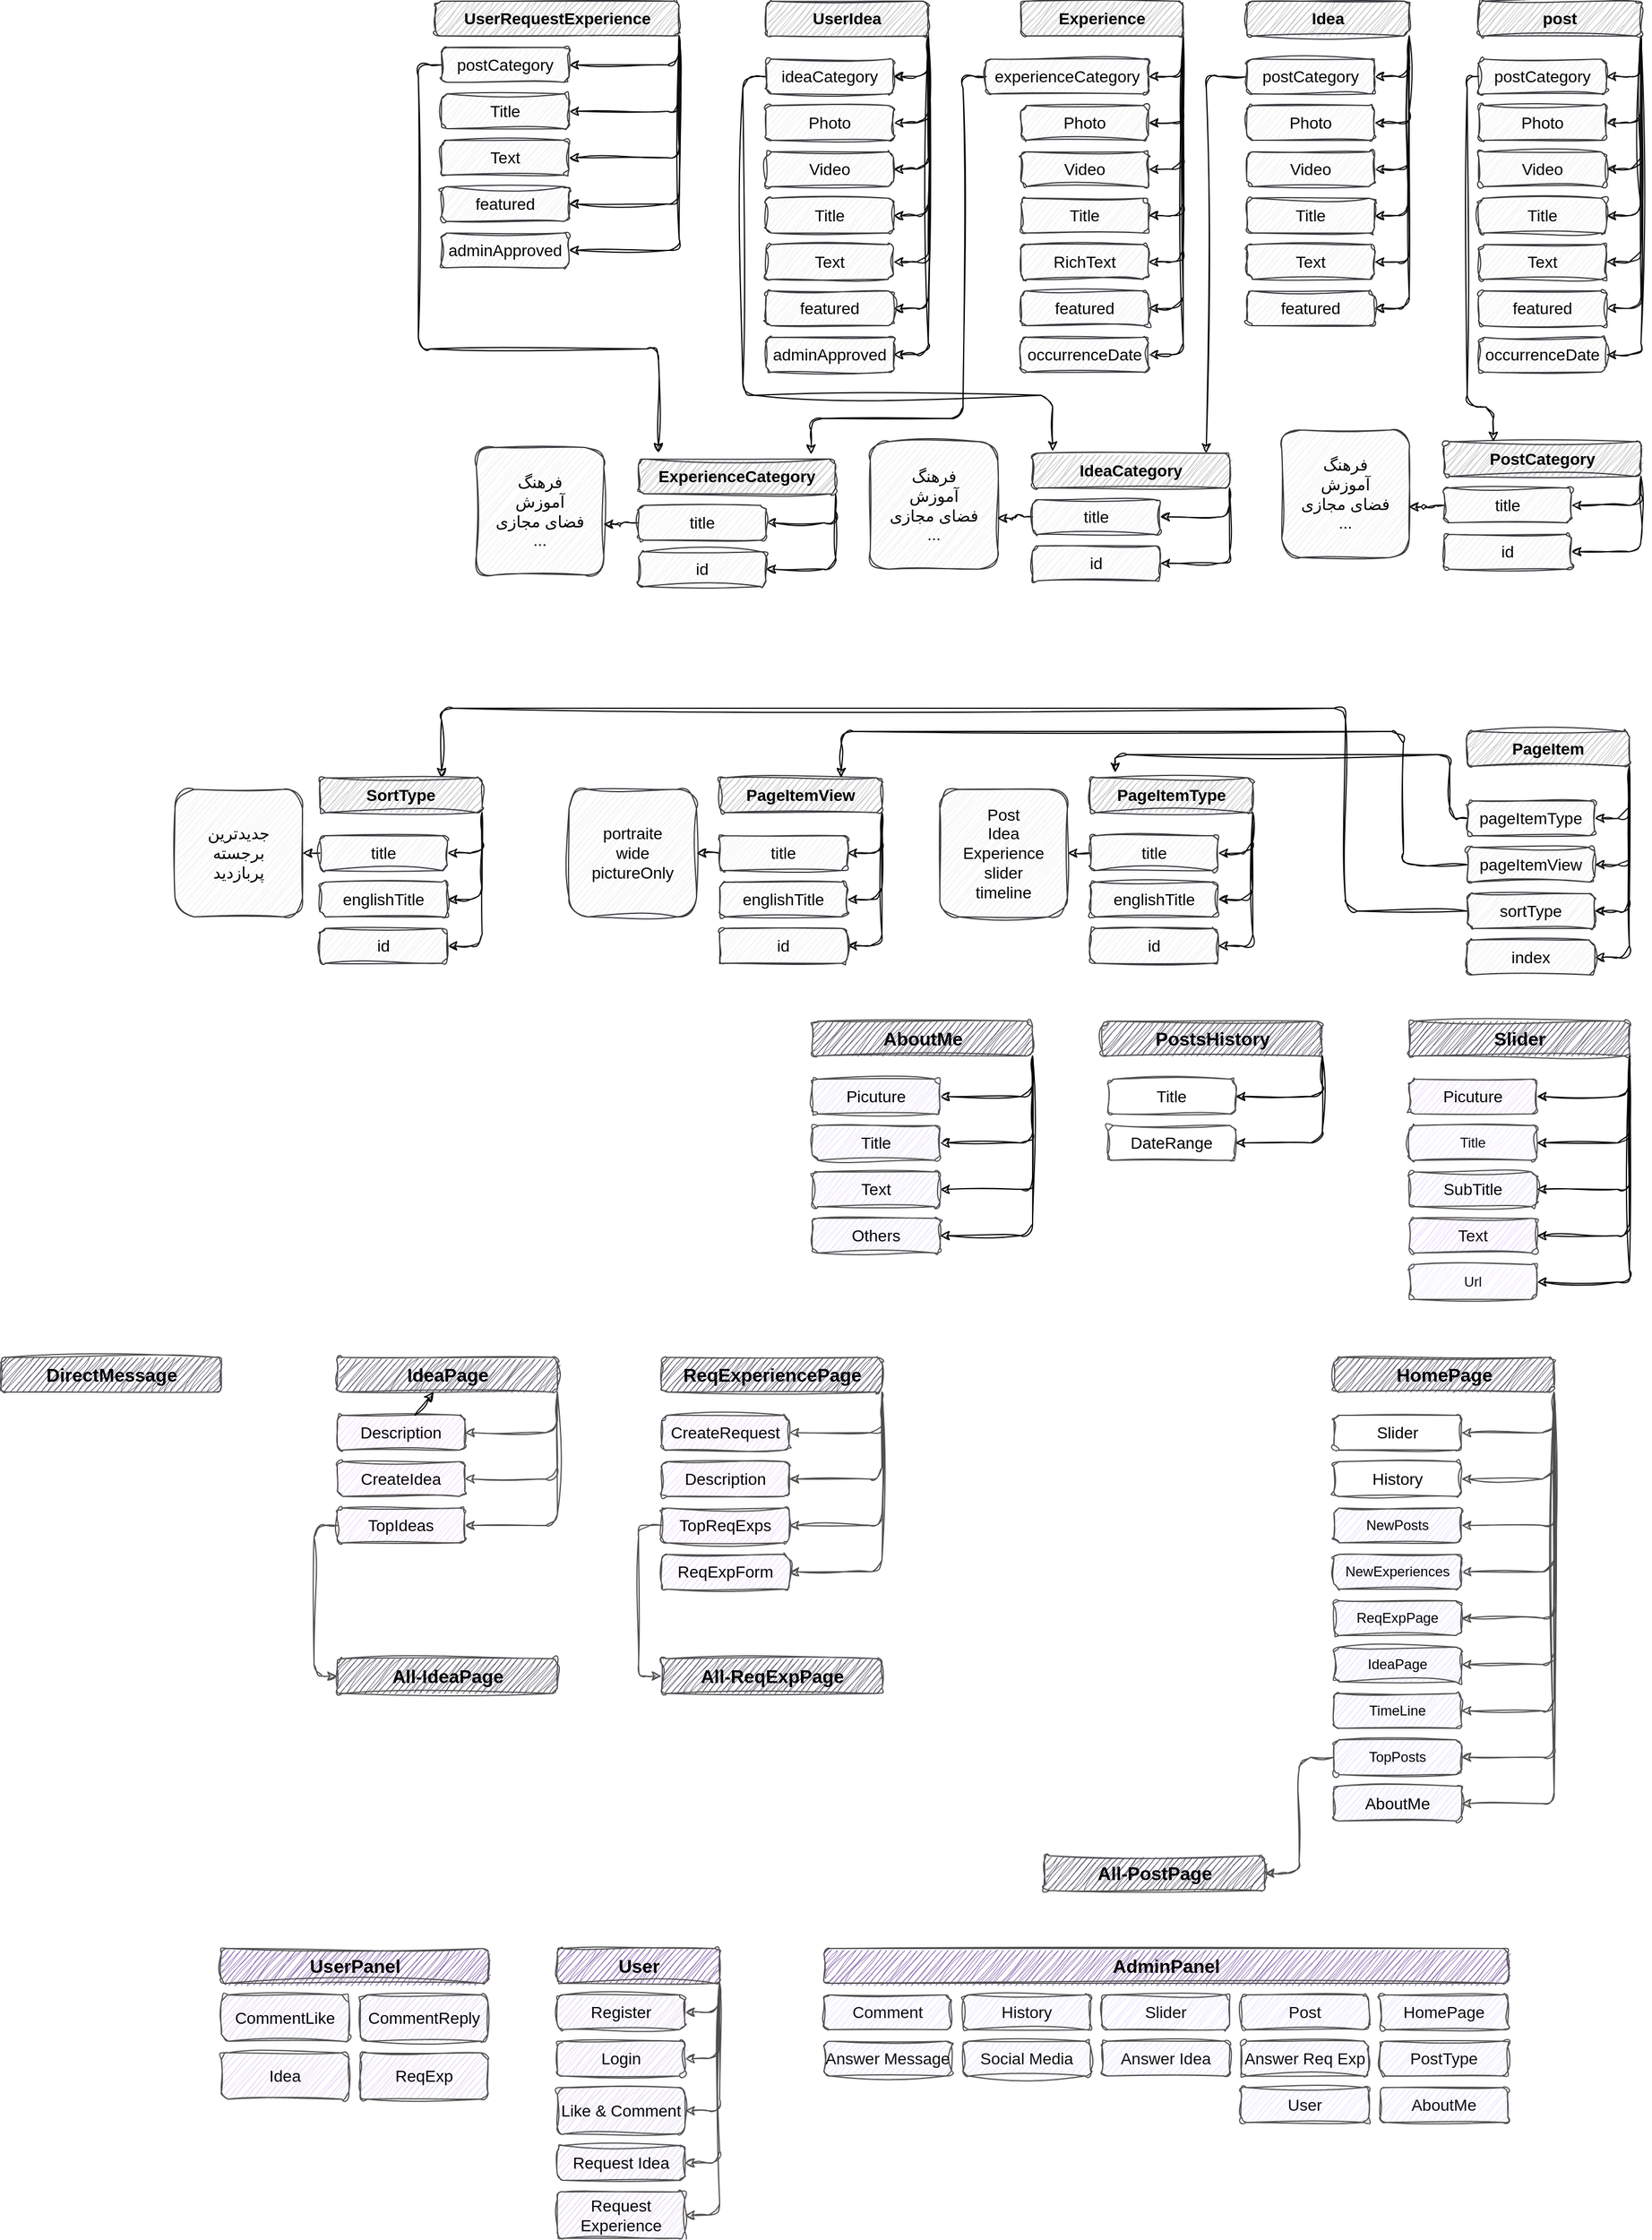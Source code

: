 <mxfile>
    <diagram id="k9-9XXwYsr9B4N6HlESP" name="Page-1">
        <mxGraphModel dx="-2821" dy="551" grid="1" gridSize="10" guides="1" tooltips="1" connect="1" arrows="1" fold="1" page="1" pageScale="1" pageWidth="2000" pageHeight="2000" background="#ffffff" math="0" shadow="0">
            <root>
                <mxCell id="0"/>
                <mxCell id="1" parent="0"/>
                <mxCell id="16" value="فرهنگ&lt;br style=&quot;font-size: 14px;&quot;&gt;آموزش&lt;br style=&quot;font-size: 14px;&quot;&gt;فضای مجازی&lt;br style=&quot;font-size: 14px;&quot;&gt;..." style="whiteSpace=wrap;html=1;rounded=1;sketch=1;curveFitting=1;jiggle=2;strokeColor=#36393d;labelBackgroundColor=none;fillColor=#eeeeee;fontColor=#000000;fontStyle=0;fontSize=14;" parent="1" vertex="1">
                    <mxGeometry x="5645" y="410" width="110" height="110" as="geometry"/>
                </mxCell>
                <mxCell id="42" style="edgeStyle=orthogonalEdgeStyle;html=1;exitX=1;exitY=1;exitDx=0;exitDy=0;entryX=1;entryY=0.5;entryDx=0;entryDy=0;sketch=1;curveFitting=1;jiggle=2;rounded=1;strokeColor=#4f4f4f;" parent="1" source="35" target="39" edge="1">
                    <mxGeometry relative="1" as="geometry"/>
                </mxCell>
                <mxCell id="43" style="edgeStyle=orthogonalEdgeStyle;html=1;exitX=1;exitY=1;exitDx=0;exitDy=0;entryX=1;entryY=0.5;entryDx=0;entryDy=0;sketch=1;curveFitting=1;jiggle=2;rounded=1;strokeColor=#4f4f4f;" parent="1" source="35" target="36" edge="1">
                    <mxGeometry relative="1" as="geometry"/>
                </mxCell>
                <mxCell id="45" style="edgeStyle=orthogonalEdgeStyle;html=1;exitX=1;exitY=1;exitDx=0;exitDy=0;entryX=1;entryY=0.5;entryDx=0;entryDy=0;sketch=1;curveFitting=1;jiggle=2;rounded=1;strokeColor=#4f4f4f;" parent="1" source="35" target="37" edge="1">
                    <mxGeometry relative="1" as="geometry"/>
                </mxCell>
                <mxCell id="169" style="edgeStyle=orthogonalEdgeStyle;html=1;exitX=1;exitY=1;exitDx=0;exitDy=0;entryX=1;entryY=0.5;entryDx=0;entryDy=0;sketch=1;curveFitting=1;jiggle=2;rounded=1;strokeColor=#4f4f4f;" parent="1" source="35" target="168" edge="1">
                    <mxGeometry relative="1" as="geometry"/>
                </mxCell>
                <mxCell id="170" style="edgeStyle=orthogonalEdgeStyle;html=1;exitX=1;exitY=1;exitDx=0;exitDy=0;entryX=1;entryY=0.5;entryDx=0;entryDy=0;sketch=1;curveFitting=1;jiggle=2;rounded=1;strokeColor=#4f4f4f;" parent="1" source="35" target="167" edge="1">
                    <mxGeometry relative="1" as="geometry"/>
                </mxCell>
                <mxCell id="35" value="User" style="html=1;rounded=1;fillColor=#694398;sketch=1;curveFitting=1;jiggle=2;fillStyle=hachure;strokeColor=#4f4f4f;fontSize=16;fontStyle=1;fontColor=#000000;" parent="1" vertex="1">
                    <mxGeometry x="5020" y="1720" width="140" height="30" as="geometry"/>
                </mxCell>
                <mxCell id="36" value="Request Idea" style="whiteSpace=wrap;html=1;rounded=1;sketch=1;curveFitting=1;jiggle=2;strokeColor=#4f4f4f;fillColor=#DFD1F0;fontSize=14;fontColor=#000000;" parent="1" vertex="1">
                    <mxGeometry x="5020" y="1890" width="110" height="30" as="geometry"/>
                </mxCell>
                <mxCell id="37" value="Request Experience" style="whiteSpace=wrap;html=1;rounded=1;sketch=1;curveFitting=1;jiggle=2;strokeColor=#4f4f4f;fillColor=#DFD1F0;fontSize=14;fontColor=#000000;" parent="1" vertex="1">
                    <mxGeometry x="5020" y="1930" width="110" height="40" as="geometry"/>
                </mxCell>
                <mxCell id="39" value="Like &amp;amp; Comment" style="whiteSpace=wrap;html=1;rounded=1;sketch=1;curveFitting=1;jiggle=2;strokeColor=#4f4f4f;fillColor=#DFD1F0;fontSize=14;fontColor=#000000;" parent="1" vertex="1">
                    <mxGeometry x="5020" y="1840" width="110" height="40" as="geometry"/>
                </mxCell>
                <mxCell id="58" style="edgeStyle=orthogonalEdgeStyle;html=1;exitX=1;exitY=1;exitDx=0;exitDy=0;entryX=1;entryY=0.5;entryDx=0;entryDy=0;sketch=1;curveFitting=1;jiggle=2;rounded=1;strokeColor=#4f4f4f;" parent="1" source="60" target="61" edge="1">
                    <mxGeometry relative="1" as="geometry"/>
                </mxCell>
                <mxCell id="59" style="edgeStyle=orthogonalEdgeStyle;html=1;exitX=1;exitY=1;exitDx=0;exitDy=0;entryX=1;entryY=0.5;entryDx=0;entryDy=0;sketch=1;curveFitting=1;jiggle=2;rounded=1;strokeColor=#4f4f4f;" parent="1" source="60" target="62" edge="1">
                    <mxGeometry relative="1" as="geometry"/>
                </mxCell>
                <mxCell id="76" style="edgeStyle=orthogonalEdgeStyle;html=1;exitX=1;exitY=1;exitDx=0;exitDy=0;entryX=1;entryY=0.5;entryDx=0;entryDy=0;sketch=1;curveFitting=1;jiggle=2;rounded=1;strokeColor=#4f4f4f;" parent="1" source="60" target="75" edge="1">
                    <mxGeometry relative="1" as="geometry"/>
                </mxCell>
                <mxCell id="78" style="edgeStyle=orthogonalEdgeStyle;html=1;exitX=1;exitY=1;exitDx=0;exitDy=0;entryX=1;entryY=0.5;entryDx=0;entryDy=0;sketch=1;curveFitting=1;jiggle=2;rounded=1;strokeColor=#4f4f4f;" parent="1" source="60" target="77" edge="1">
                    <mxGeometry relative="1" as="geometry"/>
                </mxCell>
                <mxCell id="84" style="edgeStyle=orthogonalEdgeStyle;html=1;exitX=1;exitY=1;exitDx=0;exitDy=0;entryX=1;entryY=0.5;entryDx=0;entryDy=0;sketch=1;curveFitting=1;jiggle=2;rounded=1;strokeColor=#4f4f4f;" parent="1" source="60" target="79" edge="1">
                    <mxGeometry relative="1" as="geometry"/>
                </mxCell>
                <mxCell id="85" style="edgeStyle=orthogonalEdgeStyle;html=1;exitX=1;exitY=1;exitDx=0;exitDy=0;entryX=1;entryY=0.5;entryDx=0;entryDy=0;sketch=1;curveFitting=1;jiggle=2;rounded=1;strokeColor=#4f4f4f;" parent="1" source="60" target="80" edge="1">
                    <mxGeometry relative="1" as="geometry"/>
                </mxCell>
                <mxCell id="86" style="edgeStyle=orthogonalEdgeStyle;html=1;exitX=1;exitY=1;exitDx=0;exitDy=0;entryX=1;entryY=0.5;entryDx=0;entryDy=0;sketch=1;curveFitting=1;jiggle=2;rounded=1;strokeColor=#4f4f4f;" parent="1" source="60" target="81" edge="1">
                    <mxGeometry relative="1" as="geometry"/>
                </mxCell>
                <mxCell id="87" style="edgeStyle=orthogonalEdgeStyle;html=1;exitX=1;exitY=1;exitDx=0;exitDy=0;entryX=1;entryY=0.5;entryDx=0;entryDy=0;sketch=1;curveFitting=1;jiggle=2;rounded=1;strokeColor=#4f4f4f;" parent="1" source="60" target="82" edge="1">
                    <mxGeometry relative="1" as="geometry"/>
                </mxCell>
                <mxCell id="88" style="edgeStyle=orthogonalEdgeStyle;html=1;exitX=1;exitY=1;exitDx=0;exitDy=0;entryX=1;entryY=0.5;entryDx=0;entryDy=0;sketch=1;curveFitting=1;jiggle=2;rounded=1;strokeColor=#4f4f4f;" parent="1" source="60" target="83" edge="1">
                    <mxGeometry relative="1" as="geometry"/>
                </mxCell>
                <mxCell id="60" value="HomePage" style="html=1;rounded=1;fillColor=#372e42;sketch=1;curveFitting=1;jiggle=2;strokeColor=#4f4f4f;fontSize=16;fontStyle=1;fontColor=#000000;" parent="1" vertex="1">
                    <mxGeometry x="5690" y="1210" width="190" height="30" as="geometry"/>
                </mxCell>
                <mxCell id="61" value="Slider" style="whiteSpace=wrap;html=1;rounded=1;sketch=1;curveFitting=1;jiggle=2;strokeColor=#4f4f4f;fontColor=#000000;fontSize=14;fontStyle=0;fillColor=#FFFFFF;" parent="1" vertex="1">
                    <mxGeometry x="5690" y="1260" width="110" height="30" as="geometry"/>
                </mxCell>
                <mxCell id="62" value="History" style="whiteSpace=wrap;html=1;rounded=1;sketch=1;curveFitting=1;jiggle=2;strokeColor=#4f4f4f;fontColor=#000000;fontSize=14;fontStyle=0;fillColor=#FFFFFF;" parent="1" vertex="1">
                    <mxGeometry x="5690" y="1300" width="110" height="30" as="geometry"/>
                </mxCell>
                <mxCell id="75" value="NewPosts" style="whiteSpace=wrap;html=1;rounded=1;sketch=1;curveFitting=1;jiggle=2;strokeColor=#4f4f4f;fontStyle=0;fontColor=#000000;fillColor=#E7DBFF;" parent="1" vertex="1">
                    <mxGeometry x="5690" y="1340" width="110" height="30" as="geometry"/>
                </mxCell>
                <mxCell id="77" value="NewExperiences" style="whiteSpace=wrap;html=1;rounded=1;sketch=1;curveFitting=1;jiggle=2;strokeColor=#4f4f4f;fontStyle=0;fontColor=#000000;fillColor=#E7DBFF;" parent="1" vertex="1">
                    <mxGeometry x="5690" y="1380" width="110" height="30" as="geometry"/>
                </mxCell>
                <mxCell id="79" value="ReqExpPage" style="whiteSpace=wrap;html=1;rounded=1;sketch=1;curveFitting=1;jiggle=2;strokeColor=#4f4f4f;fontStyle=0;fontColor=#000000;fillColor=#E7DBFF;" parent="1" vertex="1">
                    <mxGeometry x="5690" y="1420" width="110" height="30" as="geometry"/>
                </mxCell>
                <mxCell id="80" value="IdeaPage" style="whiteSpace=wrap;html=1;rounded=1;sketch=1;curveFitting=1;jiggle=2;strokeColor=#4f4f4f;fontStyle=0;fontColor=#000000;fillColor=#E7DBFF;" parent="1" vertex="1">
                    <mxGeometry x="5690" y="1460" width="110" height="30" as="geometry"/>
                </mxCell>
                <mxCell id="81" value="TimeLine" style="whiteSpace=wrap;html=1;rounded=1;sketch=1;curveFitting=1;jiggle=2;strokeColor=#4f4f4f;fontStyle=0;fontColor=#000000;fillColor=#E7DBFF;" parent="1" vertex="1">
                    <mxGeometry x="5690" y="1500" width="110" height="30" as="geometry"/>
                </mxCell>
                <mxCell id="140" style="edgeStyle=orthogonalEdgeStyle;html=1;exitX=0;exitY=0.5;exitDx=0;exitDy=0;entryX=1;entryY=0.5;entryDx=0;entryDy=0;sketch=1;curveFitting=1;jiggle=2;rounded=1;strokeColor=#4f4f4f;" parent="1" source="82" target="139" edge="1">
                    <mxGeometry relative="1" as="geometry"/>
                </mxCell>
                <mxCell id="82" value="TopPosts" style="whiteSpace=wrap;html=1;rounded=1;sketch=1;curveFitting=1;jiggle=2;strokeColor=#4f4f4f;fontStyle=0;fontColor=#000000;fillColor=#E7DBFF;" parent="1" vertex="1">
                    <mxGeometry x="5690" y="1540" width="110" height="30" as="geometry"/>
                </mxCell>
                <mxCell id="83" value="AboutMe" style="whiteSpace=wrap;html=1;rounded=1;sketch=1;curveFitting=1;jiggle=2;strokeColor=#4f4f4f;fillColor=#E8DCFC;fontSize=14;fontStyle=0;fontColor=#000000;" parent="1" vertex="1">
                    <mxGeometry x="5690" y="1580" width="110" height="30" as="geometry"/>
                </mxCell>
                <mxCell id="97" style="edgeStyle=orthogonalEdgeStyle;html=1;exitX=1;exitY=1;exitDx=0;exitDy=0;entryX=1;entryY=0.5;entryDx=0;entryDy=0;sketch=1;curveFitting=1;jiggle=2;rounded=1;strokeColor=#4f4f4f;" parent="1" source="106" target="107" edge="1">
                    <mxGeometry relative="1" as="geometry"/>
                </mxCell>
                <mxCell id="98" style="edgeStyle=orthogonalEdgeStyle;html=1;exitX=1;exitY=1;exitDx=0;exitDy=0;entryX=1;entryY=0.5;entryDx=0;entryDy=0;sketch=1;curveFitting=1;jiggle=2;rounded=1;strokeColor=#4f4f4f;" parent="1" source="106" target="108" edge="1">
                    <mxGeometry relative="1" as="geometry"/>
                </mxCell>
                <mxCell id="99" style="edgeStyle=orthogonalEdgeStyle;html=1;exitX=1;exitY=1;exitDx=0;exitDy=0;entryX=1;entryY=0.5;entryDx=0;entryDy=0;sketch=1;curveFitting=1;jiggle=2;rounded=1;strokeColor=#4f4f4f;" parent="1" source="106" target="109" edge="1">
                    <mxGeometry relative="1" as="geometry"/>
                </mxCell>
                <mxCell id="100" style="edgeStyle=orthogonalEdgeStyle;html=1;exitX=1;exitY=1;exitDx=0;exitDy=0;entryX=1;entryY=0.5;entryDx=0;entryDy=0;sketch=1;curveFitting=1;jiggle=2;rounded=1;strokeColor=#4f4f4f;" parent="1" source="106" target="110" edge="1">
                    <mxGeometry relative="1" as="geometry"/>
                </mxCell>
                <mxCell id="106" value="ReqExperiencePage" style="html=1;rounded=1;fillColor=#372e42;sketch=1;curveFitting=1;jiggle=2;strokeColor=#4f4f4f;fontSize=16;fontStyle=1;fontColor=#000000;" parent="1" vertex="1">
                    <mxGeometry x="5110" y="1210" width="190" height="30" as="geometry"/>
                </mxCell>
                <mxCell id="107" value="CreateRequest" style="whiteSpace=wrap;html=1;rounded=1;sketch=1;curveFitting=1;jiggle=2;strokeColor=#4f4f4f;fillColor=#EBD9FF;fontStyle=0;fontSize=14;fontColor=#000000;" parent="1" vertex="1">
                    <mxGeometry x="5110" y="1260" width="110" height="30" as="geometry"/>
                </mxCell>
                <mxCell id="108" value="Description" style="whiteSpace=wrap;html=1;rounded=1;sketch=1;curveFitting=1;jiggle=2;strokeColor=#4f4f4f;fillColor=#EBD9FF;fontStyle=0;fontSize=14;fontColor=#000000;" parent="1" vertex="1">
                    <mxGeometry x="5110" y="1300" width="110" height="30" as="geometry"/>
                </mxCell>
                <mxCell id="136" style="edgeStyle=orthogonalEdgeStyle;html=1;exitX=0;exitY=0.5;exitDx=0;exitDy=0;entryX=0;entryY=0.5;entryDx=0;entryDy=0;sketch=1;curveFitting=1;jiggle=2;rounded=1;strokeColor=#4f4f4f;" parent="1" source="109" target="135" edge="1">
                    <mxGeometry relative="1" as="geometry">
                        <Array as="points">
                            <mxPoint x="5090" y="1355"/>
                            <mxPoint x="5090" y="1485"/>
                        </Array>
                    </mxGeometry>
                </mxCell>
                <mxCell id="109" value="TopReqExps" style="whiteSpace=wrap;html=1;rounded=1;sketch=1;curveFitting=1;jiggle=2;strokeColor=#4f4f4f;fillColor=#EBD9FF;fontStyle=0;fontSize=14;fontColor=#000000;" parent="1" vertex="1">
                    <mxGeometry x="5110" y="1340" width="110" height="30" as="geometry"/>
                </mxCell>
                <mxCell id="110" value="ReqExpForm" style="whiteSpace=wrap;html=1;rounded=1;sketch=1;curveFitting=1;jiggle=2;strokeColor=#4f4f4f;fillColor=#EBD9FF;fontStyle=0;fontSize=14;fontColor=#000000;" parent="1" vertex="1">
                    <mxGeometry x="5110" y="1380" width="110" height="30" as="geometry"/>
                </mxCell>
                <mxCell id="126" style="edgeStyle=orthogonalEdgeStyle;html=1;exitX=1;exitY=1;exitDx=0;exitDy=0;entryX=1;entryY=0.5;entryDx=0;entryDy=0;sketch=1;curveFitting=1;jiggle=2;rounded=1;strokeColor=#4f4f4f;" parent="1" source="130" target="131" edge="1">
                    <mxGeometry relative="1" as="geometry"/>
                </mxCell>
                <mxCell id="127" style="edgeStyle=orthogonalEdgeStyle;html=1;exitX=1;exitY=1;exitDx=0;exitDy=0;entryX=1;entryY=0.5;entryDx=0;entryDy=0;sketch=1;curveFitting=1;jiggle=2;rounded=1;strokeColor=#4f4f4f;" parent="1" source="130" target="132" edge="1">
                    <mxGeometry relative="1" as="geometry"/>
                </mxCell>
                <mxCell id="128" style="edgeStyle=orthogonalEdgeStyle;html=1;exitX=1;exitY=1;exitDx=0;exitDy=0;entryX=1;entryY=0.5;entryDx=0;entryDy=0;sketch=1;curveFitting=1;jiggle=2;rounded=1;strokeColor=#4f4f4f;" parent="1" source="130" target="133" edge="1">
                    <mxGeometry relative="1" as="geometry"/>
                </mxCell>
                <mxCell id="130" value="IdeaPage" style="html=1;rounded=1;fillColor=#372e42;sketch=1;curveFitting=1;jiggle=2;strokeColor=#4f4f4f;fontSize=16;fontStyle=1;fontColor=#000000;" parent="1" vertex="1">
                    <mxGeometry x="4830" y="1210" width="190" height="30" as="geometry"/>
                </mxCell>
                <mxCell id="131" value="Description" style="whiteSpace=wrap;html=1;rounded=1;sketch=1;curveFitting=1;jiggle=2;strokeColor=#4f4f4f;fillColor=#EBD9FF;fontStyle=0;fontSize=14;fontColor=#000000;" parent="1" vertex="1">
                    <mxGeometry x="4830" y="1260" width="110" height="30" as="geometry"/>
                </mxCell>
                <mxCell id="132" value="CreateIdea" style="whiteSpace=wrap;html=1;rounded=1;sketch=1;curveFitting=1;jiggle=2;strokeColor=#4f4f4f;fillColor=#EBD9FF;fontStyle=0;fontSize=14;fontColor=#000000;" parent="1" vertex="1">
                    <mxGeometry x="4830" y="1300" width="110" height="30" as="geometry"/>
                </mxCell>
                <mxCell id="138" style="edgeStyle=orthogonalEdgeStyle;html=1;exitX=0;exitY=0.5;exitDx=0;exitDy=0;entryX=0;entryY=0.5;entryDx=0;entryDy=0;sketch=1;curveFitting=1;jiggle=2;rounded=1;strokeColor=#4f4f4f;" parent="1" source="133" target="137" edge="1">
                    <mxGeometry relative="1" as="geometry">
                        <Array as="points">
                            <mxPoint x="4810" y="1355"/>
                            <mxPoint x="4810" y="1485"/>
                        </Array>
                    </mxGeometry>
                </mxCell>
                <mxCell id="133" value="TopIdeas" style="whiteSpace=wrap;html=1;rounded=1;sketch=1;curveFitting=1;jiggle=2;strokeColor=#4f4f4f;fillColor=#EBD9FF;fontStyle=0;fontSize=14;fontColor=#000000;" parent="1" vertex="1">
                    <mxGeometry x="4830" y="1340" width="110" height="30" as="geometry"/>
                </mxCell>
                <mxCell id="135" value="All-ReqExpPage" style="html=1;rounded=1;fillColor=#372e42;sketch=1;curveFitting=1;jiggle=2;strokeColor=#4f4f4f;fontSize=16;fontStyle=1;fontColor=#000000;" parent="1" vertex="1">
                    <mxGeometry x="5110" y="1470" width="190" height="30" as="geometry"/>
                </mxCell>
                <mxCell id="137" value="All-IdeaPage" style="html=1;rounded=1;fillColor=#372e42;sketch=1;curveFitting=1;jiggle=2;strokeColor=#4f4f4f;fontSize=16;fontStyle=1;fontColor=#000000;" parent="1" vertex="1">
                    <mxGeometry x="4830" y="1470" width="190" height="30" as="geometry"/>
                </mxCell>
                <mxCell id="139" value="All-PostPage" style="html=1;rounded=1;fillColor=#372e42;sketch=1;curveFitting=1;jiggle=2;strokeColor=#4f4f4f;fontSize=16;fontStyle=1;fontColor=#000000;" parent="1" vertex="1">
                    <mxGeometry x="5440" y="1640" width="190" height="30" as="geometry"/>
                </mxCell>
                <mxCell id="144" value="DirectMessage" style="html=1;rounded=1;fillColor=#372e42;sketch=1;curveFitting=1;jiggle=2;strokeColor=#4f4f4f;fontSize=16;fontStyle=1;fontColor=#000000;" parent="1" vertex="1">
                    <mxGeometry x="4540" y="1210" width="190" height="30" as="geometry"/>
                </mxCell>
                <mxCell id="149" value="AdminPanel" style="html=1;rounded=1;fillColor=#694398;sketch=1;curveFitting=1;jiggle=2;fillStyle=hachure;strokeColor=#4f4f4f;fontSize=16;fontStyle=1;fontColor=#000000;" parent="1" vertex="1">
                    <mxGeometry x="5250" y="1720" width="590" height="30" as="geometry"/>
                </mxCell>
                <mxCell id="150" value="HomePage" style="whiteSpace=wrap;html=1;rounded=1;sketch=1;curveFitting=1;jiggle=2;strokeColor=#4f4f4f;fontSize=14;fontColor=#0D0D0D;fillColor=#E9DEFF;" parent="1" vertex="1">
                    <mxGeometry x="5730" y="1760" width="110" height="30" as="geometry"/>
                </mxCell>
                <mxCell id="151" value="Post" style="whiteSpace=wrap;html=1;rounded=1;sketch=1;curveFitting=1;jiggle=2;strokeColor=#4f4f4f;fontSize=14;fontColor=#0D0D0D;fillColor=#E9DEFF;" parent="1" vertex="1">
                    <mxGeometry x="5610" y="1760" width="110" height="30" as="geometry"/>
                </mxCell>
                <mxCell id="152" value="Slider" style="whiteSpace=wrap;html=1;rounded=1;sketch=1;curveFitting=1;jiggle=2;strokeColor=#4f4f4f;fontSize=14;fontColor=#0D0D0D;fillColor=#E9DEFF;" parent="1" vertex="1">
                    <mxGeometry x="5490" y="1760" width="110" height="30" as="geometry"/>
                </mxCell>
                <mxCell id="153" value="History" style="whiteSpace=wrap;html=1;rounded=1;sketch=1;curveFitting=1;jiggle=2;strokeColor=#4f4f4f;fontSize=14;fontColor=#0D0D0D;fillColor=#E9DEFF;" parent="1" vertex="1">
                    <mxGeometry x="5370" y="1760" width="110" height="30" as="geometry"/>
                </mxCell>
                <mxCell id="154" value="Comment" style="whiteSpace=wrap;html=1;rounded=1;sketch=1;curveFitting=1;jiggle=2;strokeColor=#4f4f4f;fontSize=14;fontColor=#0D0D0D;fillColor=#E9DEFF;" parent="1" vertex="1">
                    <mxGeometry x="5250" y="1760" width="110" height="30" as="geometry"/>
                </mxCell>
                <mxCell id="155" value="Answer Req Exp" style="whiteSpace=wrap;html=1;rounded=1;sketch=1;curveFitting=1;jiggle=2;strokeColor=#4f4f4f;fontSize=14;fontColor=#0D0D0D;fillColor=#E9DEFF;" parent="1" vertex="1">
                    <mxGeometry x="5610" y="1800" width="110" height="30" as="geometry"/>
                </mxCell>
                <mxCell id="156" value="Answer Idea" style="whiteSpace=wrap;html=1;rounded=1;sketch=1;curveFitting=1;jiggle=2;strokeColor=#4f4f4f;fontSize=14;fontColor=#0D0D0D;fillColor=#E9DEFF;" parent="1" vertex="1">
                    <mxGeometry x="5490" y="1800" width="110" height="30" as="geometry"/>
                </mxCell>
                <mxCell id="157" value="UserPanel" style="html=1;rounded=1;fillColor=#694398;sketch=1;curveFitting=1;jiggle=2;fillStyle=hachure;strokeColor=#4f4f4f;fontSize=16;fontStyle=1;fontColor=#000000;" parent="1" vertex="1">
                    <mxGeometry x="4730" y="1720" width="230" height="30" as="geometry"/>
                </mxCell>
                <mxCell id="159" value="Social Media" style="whiteSpace=wrap;html=1;rounded=1;sketch=1;curveFitting=1;jiggle=2;strokeColor=#4f4f4f;fontSize=14;fontColor=#0D0D0D;fillColor=#E9DEFF;" parent="1" vertex="1">
                    <mxGeometry x="5370" y="1800" width="110" height="30" as="geometry"/>
                </mxCell>
                <mxCell id="160" value="Answer Message" style="whiteSpace=wrap;html=1;rounded=1;sketch=1;curveFitting=1;jiggle=2;strokeColor=#4f4f4f;fontSize=14;fontColor=#0D0D0D;fillColor=#E9DEFF;" parent="1" vertex="1">
                    <mxGeometry x="5250" y="1800" width="110" height="30" as="geometry"/>
                </mxCell>
                <mxCell id="161" value="PostType" style="whiteSpace=wrap;html=1;rounded=1;sketch=1;curveFitting=1;jiggle=2;strokeColor=#4f4f4f;fontSize=14;fontColor=#0D0D0D;fillColor=#E9DEFF;" parent="1" vertex="1">
                    <mxGeometry x="5730" y="1800" width="110" height="30" as="geometry"/>
                </mxCell>
                <mxCell id="162" value="CommentReply" style="whiteSpace=wrap;html=1;rounded=1;sketch=1;curveFitting=1;jiggle=2;strokeColor=#4f4f4f;fillColor=#DFD1F0;fontSize=14;fontColor=#000000;" parent="1" vertex="1">
                    <mxGeometry x="4850" y="1760" width="110" height="40" as="geometry"/>
                </mxCell>
                <mxCell id="163" value="CommentLike" style="whiteSpace=wrap;html=1;rounded=1;sketch=1;curveFitting=1;jiggle=2;strokeColor=#4f4f4f;fillColor=#DFD1F0;fontSize=14;fontColor=#000000;" parent="1" vertex="1">
                    <mxGeometry x="4730" y="1760" width="110" height="40" as="geometry"/>
                </mxCell>
                <mxCell id="164" value="ReqExp" style="whiteSpace=wrap;html=1;rounded=1;sketch=1;curveFitting=1;jiggle=2;strokeColor=#4f4f4f;fillColor=#DFD1F0;fontSize=14;fontColor=#000000;" parent="1" vertex="1">
                    <mxGeometry x="4850" y="1810" width="110" height="40" as="geometry"/>
                </mxCell>
                <mxCell id="165" value="Idea" style="whiteSpace=wrap;html=1;rounded=1;sketch=1;curveFitting=1;jiggle=2;strokeColor=#4f4f4f;fillColor=#DFD1F0;fontSize=14;fontColor=#000000;" parent="1" vertex="1">
                    <mxGeometry x="4730" y="1810" width="110" height="40" as="geometry"/>
                </mxCell>
                <mxCell id="166" value="AboutMe" style="whiteSpace=wrap;html=1;rounded=1;sketch=1;curveFitting=1;jiggle=2;strokeColor=#4f4f4f;fontSize=14;fontColor=#0D0D0D;fillColor=#E9DEFF;" parent="1" vertex="1">
                    <mxGeometry x="5730" y="1840" width="110" height="30" as="geometry"/>
                </mxCell>
                <mxCell id="167" value="Register" style="whiteSpace=wrap;html=1;rounded=1;sketch=1;curveFitting=1;jiggle=2;strokeColor=#4f4f4f;fillColor=#DFD1F0;fontSize=14;fontColor=#000000;" parent="1" vertex="1">
                    <mxGeometry x="5020" y="1760" width="110" height="30" as="geometry"/>
                </mxCell>
                <mxCell id="168" value="Login" style="whiteSpace=wrap;html=1;rounded=1;sketch=1;curveFitting=1;jiggle=2;strokeColor=#4f4f4f;fillColor=#DFD1F0;fontSize=14;fontColor=#000000;" parent="1" vertex="1">
                    <mxGeometry x="5020" y="1800" width="110" height="30" as="geometry"/>
                </mxCell>
                <mxCell id="171" value="User" style="whiteSpace=wrap;html=1;rounded=1;sketch=1;curveFitting=1;jiggle=2;strokeColor=#4f4f4f;fontSize=14;fontColor=#0D0D0D;fillColor=#E9DEFF;" parent="1" vertex="1">
                    <mxGeometry x="5610" y="1840" width="110" height="30" as="geometry"/>
                </mxCell>
                <mxCell id="349" value="" style="edgeStyle=none;sketch=1;hachureGap=4;jiggle=2;curveFitting=1;html=1;fontFamily=Architects Daughter;fontSource=https%3A%2F%2Ffonts.googleapis.com%2Fcss%3Ffamily%3DArchitects%2BDaughter;fontSize=16;" parent="1" edge="1">
                    <mxGeometry relative="1" as="geometry">
                        <mxPoint x="4897" y="1260" as="sourcePoint"/>
                        <mxPoint x="4913" y="1240" as="targetPoint"/>
                    </mxGeometry>
                </mxCell>
                <mxCell id="417" style="edgeStyle=orthogonalEdgeStyle;sketch=1;hachureGap=4;jiggle=2;curveFitting=1;html=1;exitX=1;exitY=1;exitDx=0;exitDy=0;entryX=1;entryY=0.5;entryDx=0;entryDy=0;strokeColor=#0D0D0D;fontFamily=Architects Daughter;fontSource=https%3A%2F%2Ffonts.googleapis.com%2Fcss%3Ffamily%3DArchitects%2BDaughter;fontSize=16;" parent="1" source="412" target="415" edge="1">
                    <mxGeometry relative="1" as="geometry"/>
                </mxCell>
                <mxCell id="418" style="edgeStyle=orthogonalEdgeStyle;sketch=1;hachureGap=4;jiggle=2;curveFitting=1;html=1;exitX=1;exitY=1;exitDx=0;exitDy=0;entryX=1;entryY=0.5;entryDx=0;entryDy=0;strokeColor=#0D0D0D;fontFamily=Architects Daughter;fontSource=https%3A%2F%2Ffonts.googleapis.com%2Fcss%3Ffamily%3DArchitects%2BDaughter;fontSize=16;" parent="1" source="412" target="416" edge="1">
                    <mxGeometry relative="1" as="geometry"/>
                </mxCell>
                <mxCell id="412" value="&lt;b&gt;PostCategory&lt;/b&gt;" style="whiteSpace=wrap;html=1;rounded=1;sketch=1;curveFitting=1;jiggle=2;strokeColor=#36393d;labelBackgroundColor=none;fillColor=#b0b0b0;fontColor=#000000;fontStyle=0;fontSize=14;fillStyle=hachure;" parent="1" vertex="1">
                    <mxGeometry x="5785" y="420" width="170" height="30" as="geometry"/>
                </mxCell>
                <mxCell id="436" style="edgeStyle=orthogonalEdgeStyle;sketch=1;hachureGap=4;jiggle=2;curveFitting=1;html=1;exitX=0;exitY=0.5;exitDx=0;exitDy=0;entryX=0.996;entryY=0.602;entryDx=0;entryDy=0;entryPerimeter=0;strokeColor=#0D0D0D;fontFamily=Architects Daughter;fontSource=https%3A%2F%2Ffonts.googleapis.com%2Fcss%3Ffamily%3DArchitects%2BDaughter;fontSize=16;" parent="1" source="415" target="16" edge="1">
                    <mxGeometry relative="1" as="geometry"/>
                </mxCell>
                <mxCell id="415" value="title" style="whiteSpace=wrap;html=1;rounded=1;sketch=1;curveFitting=1;jiggle=2;strokeColor=#36393d;labelBackgroundColor=none;fillColor=#eeeeee;fontColor=#000000;fontStyle=0;fontSize=14;" parent="1" vertex="1">
                    <mxGeometry x="5785" y="460" width="110" height="30" as="geometry"/>
                </mxCell>
                <mxCell id="416" value="id" style="whiteSpace=wrap;html=1;rounded=1;sketch=1;curveFitting=1;jiggle=2;strokeColor=#36393d;labelBackgroundColor=none;fillColor=#eeeeee;fontColor=#000000;fontStyle=0;fontSize=14;" parent="1" vertex="1">
                    <mxGeometry x="5785" y="500" width="110" height="30" as="geometry"/>
                </mxCell>
                <mxCell id="426" style="edgeStyle=orthogonalEdgeStyle;sketch=1;hachureGap=4;jiggle=2;curveFitting=1;html=1;exitX=1;exitY=1;exitDx=0;exitDy=0;entryX=1;entryY=0.5;entryDx=0;entryDy=0;strokeColor=#0D0D0D;fontFamily=Architects Daughter;fontSource=https%3A%2F%2Ffonts.googleapis.com%2Fcss%3Ffamily%3DArchitects%2BDaughter;fontSize=16;" parent="1" source="419" target="425" edge="1">
                    <mxGeometry relative="1" as="geometry"/>
                </mxCell>
                <mxCell id="428" style="edgeStyle=orthogonalEdgeStyle;sketch=1;hachureGap=4;jiggle=2;curveFitting=1;html=1;exitX=1;exitY=1;exitDx=0;exitDy=0;entryX=1;entryY=0.5;entryDx=0;entryDy=0;strokeColor=#0D0D0D;fontFamily=Architects Daughter;fontSource=https%3A%2F%2Ffonts.googleapis.com%2Fcss%3Ffamily%3DArchitects%2BDaughter;fontSize=16;" parent="1" source="419" target="421" edge="1">
                    <mxGeometry relative="1" as="geometry"/>
                </mxCell>
                <mxCell id="429" style="edgeStyle=orthogonalEdgeStyle;sketch=1;hachureGap=4;jiggle=2;curveFitting=1;html=1;exitX=1;exitY=1;exitDx=0;exitDy=0;entryX=1;entryY=0.5;entryDx=0;entryDy=0;strokeColor=#0D0D0D;fontFamily=Architects Daughter;fontSource=https%3A%2F%2Ffonts.googleapis.com%2Fcss%3Ffamily%3DArchitects%2BDaughter;fontSize=16;" parent="1" source="419" target="427" edge="1">
                    <mxGeometry relative="1" as="geometry"/>
                </mxCell>
                <mxCell id="431" style="edgeStyle=orthogonalEdgeStyle;sketch=1;hachureGap=4;jiggle=2;curveFitting=1;html=1;exitX=1;exitY=1;exitDx=0;exitDy=0;entryX=1;entryY=0.5;entryDx=0;entryDy=0;strokeColor=#0D0D0D;fontFamily=Architects Daughter;fontSource=https%3A%2F%2Ffonts.googleapis.com%2Fcss%3Ffamily%3DArchitects%2BDaughter;fontSize=16;" parent="1" source="419" target="430" edge="1">
                    <mxGeometry relative="1" as="geometry"/>
                </mxCell>
                <mxCell id="433" style="edgeStyle=orthogonalEdgeStyle;sketch=1;hachureGap=4;jiggle=2;curveFitting=1;html=1;exitX=1;exitY=1;exitDx=0;exitDy=0;entryX=1;entryY=0.5;entryDx=0;entryDy=0;strokeColor=#0D0D0D;fontFamily=Architects Daughter;fontSource=https%3A%2F%2Ffonts.googleapis.com%2Fcss%3Ffamily%3DArchitects%2BDaughter;fontSize=16;" parent="1" source="419" target="432" edge="1">
                    <mxGeometry relative="1" as="geometry"/>
                </mxCell>
                <mxCell id="487" style="edgeStyle=orthogonalEdgeStyle;sketch=1;hachureGap=4;jiggle=2;curveFitting=1;html=1;exitX=1;exitY=1;exitDx=0;exitDy=0;entryX=1;entryY=0.5;entryDx=0;entryDy=0;strokeColor=#0D0D0D;fontFamily=Architects Daughter;fontSource=https%3A%2F%2Ffonts.googleapis.com%2Fcss%3Ffamily%3DArchitects%2BDaughter;fontSize=16;" parent="1" source="419" target="486" edge="1">
                    <mxGeometry relative="1" as="geometry"/>
                </mxCell>
                <mxCell id="489" style="edgeStyle=orthogonalEdgeStyle;sketch=1;hachureGap=4;jiggle=2;curveFitting=1;html=1;exitX=1;exitY=1;exitDx=0;exitDy=0;entryX=1;entryY=0.5;entryDx=0;entryDy=0;strokeColor=#0D0D0D;fontFamily=Architects Daughter;fontSource=https%3A%2F%2Ffonts.googleapis.com%2Fcss%3Ffamily%3DArchitects%2BDaughter;fontSize=16;" parent="1" source="419" target="488" edge="1">
                    <mxGeometry relative="1" as="geometry"/>
                </mxCell>
                <mxCell id="419" value="&lt;b&gt;post&lt;/b&gt;" style="whiteSpace=wrap;html=1;rounded=1;sketch=1;curveFitting=1;jiggle=2;strokeColor=#36393d;labelBackgroundColor=none;fillColor=#b0b0b0;fontColor=#000000;fontStyle=0;fontSize=14;fillStyle=hachure;" parent="1" vertex="1">
                    <mxGeometry x="5815" y="40" width="140" height="30" as="geometry"/>
                </mxCell>
                <mxCell id="421" value="Photo" style="whiteSpace=wrap;html=1;rounded=1;sketch=1;curveFitting=1;jiggle=2;strokeColor=#36393d;labelBackgroundColor=none;fillColor=#eeeeee;fontColor=#000000;fontStyle=0;fontSize=14;" parent="1" vertex="1">
                    <mxGeometry x="5815" y="130" width="110" height="30" as="geometry"/>
                </mxCell>
                <mxCell id="553" style="edgeStyle=orthogonalEdgeStyle;sketch=1;hachureGap=4;jiggle=2;curveFitting=1;html=1;exitX=0;exitY=0.5;exitDx=0;exitDy=0;entryX=0.25;entryY=0;entryDx=0;entryDy=0;strokeColor=#000000;fontFamily=Architects Daughter;fontSource=https%3A%2F%2Ffonts.googleapis.com%2Fcss%3Ffamily%3DArchitects%2BDaughter;fontSize=16;" parent="1" source="425" target="412" edge="1">
                    <mxGeometry relative="1" as="geometry">
                        <Array as="points">
                            <mxPoint x="5805" y="105"/>
                            <mxPoint x="5805" y="390"/>
                            <mxPoint x="5828" y="390"/>
                        </Array>
                    </mxGeometry>
                </mxCell>
                <mxCell id="425" value="postCategory" style="whiteSpace=wrap;html=1;rounded=1;sketch=1;curveFitting=1;jiggle=2;strokeColor=#36393d;labelBackgroundColor=none;fillColor=#eeeeee;fontColor=#000000;fontStyle=0;fontSize=14;" parent="1" vertex="1">
                    <mxGeometry x="5815" y="90" width="110" height="30" as="geometry"/>
                </mxCell>
                <mxCell id="427" value="Video" style="whiteSpace=wrap;html=1;rounded=1;sketch=1;curveFitting=1;jiggle=2;strokeColor=#36393d;labelBackgroundColor=none;fillColor=#eeeeee;fontColor=#000000;fontStyle=0;fontSize=14;" parent="1" vertex="1">
                    <mxGeometry x="5815" y="170" width="110" height="30" as="geometry"/>
                </mxCell>
                <mxCell id="430" value="Title" style="whiteSpace=wrap;html=1;rounded=1;sketch=1;curveFitting=1;jiggle=2;strokeColor=#36393d;labelBackgroundColor=none;fillColor=#eeeeee;fontColor=#000000;fontStyle=0;fontSize=14;" parent="1" vertex="1">
                    <mxGeometry x="5815" y="210" width="110" height="30" as="geometry"/>
                </mxCell>
                <mxCell id="432" value="Text" style="whiteSpace=wrap;html=1;rounded=1;sketch=1;curveFitting=1;jiggle=2;strokeColor=#36393d;labelBackgroundColor=none;fillColor=#eeeeee;fontColor=#000000;fontStyle=0;fontSize=14;" parent="1" vertex="1">
                    <mxGeometry x="5815" y="250" width="110" height="30" as="geometry"/>
                </mxCell>
                <mxCell id="464" style="edgeStyle=orthogonalEdgeStyle;sketch=1;hachureGap=4;jiggle=2;curveFitting=1;html=1;exitX=1;exitY=1;exitDx=0;exitDy=0;entryX=1;entryY=0.5;entryDx=0;entryDy=0;strokeColor=#0D0D0D;fontFamily=Architects Daughter;fontSource=https%3A%2F%2Ffonts.googleapis.com%2Fcss%3Ffamily%3DArchitects%2BDaughter;fontSize=16;" parent="1" source="460" target="461" edge="1">
                    <mxGeometry relative="1" as="geometry"/>
                </mxCell>
                <mxCell id="465" style="edgeStyle=orthogonalEdgeStyle;sketch=1;hachureGap=4;jiggle=2;curveFitting=1;html=1;exitX=1;exitY=1;exitDx=0;exitDy=0;entryX=1;entryY=0.5;entryDx=0;entryDy=0;strokeColor=#0D0D0D;fontFamily=Architects Daughter;fontSource=https%3A%2F%2Ffonts.googleapis.com%2Fcss%3Ffamily%3DArchitects%2BDaughter;fontSize=16;" parent="1" source="460" target="462" edge="1">
                    <mxGeometry relative="1" as="geometry"/>
                </mxCell>
                <mxCell id="466" style="edgeStyle=orthogonalEdgeStyle;sketch=1;hachureGap=4;jiggle=2;curveFitting=1;html=1;exitX=1;exitY=1;exitDx=0;exitDy=0;entryX=1;entryY=0.5;entryDx=0;entryDy=0;strokeColor=#0D0D0D;fontFamily=Architects Daughter;fontSource=https%3A%2F%2Ffonts.googleapis.com%2Fcss%3Ffamily%3DArchitects%2BDaughter;fontSize=16;" parent="1" source="460" target="463" edge="1">
                    <mxGeometry relative="1" as="geometry"/>
                </mxCell>
                <mxCell id="460" value="&lt;b&gt;PageItemView&lt;/b&gt;" style="whiteSpace=wrap;html=1;rounded=1;sketch=1;curveFitting=1;jiggle=2;strokeColor=#36393d;labelBackgroundColor=none;fillColor=#b0b0b0;fontColor=#000000;fontStyle=0;fontSize=14;fillStyle=hachure;" parent="1" vertex="1">
                    <mxGeometry x="5160" y="710" width="140" height="30" as="geometry"/>
                </mxCell>
                <mxCell id="476" style="edgeStyle=orthogonalEdgeStyle;sketch=1;hachureGap=4;jiggle=2;curveFitting=1;html=1;exitX=0;exitY=0.5;exitDx=0;exitDy=0;entryX=1;entryY=0.5;entryDx=0;entryDy=0;strokeColor=#0D0D0D;fontFamily=Architects Daughter;fontSource=https%3A%2F%2Ffonts.googleapis.com%2Fcss%3Ffamily%3DArchitects%2BDaughter;fontSize=16;" parent="1" source="461" target="474" edge="1">
                    <mxGeometry relative="1" as="geometry"/>
                </mxCell>
                <mxCell id="461" value="title" style="whiteSpace=wrap;html=1;rounded=1;sketch=1;curveFitting=1;jiggle=2;strokeColor=#36393d;labelBackgroundColor=none;fillColor=#eeeeee;fontColor=#000000;fontStyle=0;fontSize=14;" parent="1" vertex="1">
                    <mxGeometry x="5160" y="760" width="110" height="30" as="geometry"/>
                </mxCell>
                <mxCell id="462" value="englishTitle" style="whiteSpace=wrap;html=1;rounded=1;sketch=1;curveFitting=1;jiggle=2;strokeColor=#36393d;labelBackgroundColor=none;fillColor=#eeeeee;fontColor=#000000;fontStyle=0;fontSize=14;" parent="1" vertex="1">
                    <mxGeometry x="5160" y="800" width="110" height="30" as="geometry"/>
                </mxCell>
                <mxCell id="463" value="id" style="whiteSpace=wrap;html=1;rounded=1;sketch=1;curveFitting=1;jiggle=2;strokeColor=#36393d;labelBackgroundColor=none;fillColor=#eeeeee;fontColor=#000000;fontStyle=0;fontSize=14;" parent="1" vertex="1">
                    <mxGeometry x="5160" y="840" width="110" height="30" as="geometry"/>
                </mxCell>
                <mxCell id="467" style="edgeStyle=orthogonalEdgeStyle;sketch=1;hachureGap=4;jiggle=2;curveFitting=1;html=1;exitX=1;exitY=1;exitDx=0;exitDy=0;entryX=1;entryY=0.5;entryDx=0;entryDy=0;strokeColor=#0D0D0D;fontFamily=Architects Daughter;fontSource=https%3A%2F%2Ffonts.googleapis.com%2Fcss%3Ffamily%3DArchitects%2BDaughter;fontSize=16;" parent="1" source="470" target="471" edge="1">
                    <mxGeometry relative="1" as="geometry"/>
                </mxCell>
                <mxCell id="468" style="edgeStyle=orthogonalEdgeStyle;sketch=1;hachureGap=4;jiggle=2;curveFitting=1;html=1;exitX=1;exitY=1;exitDx=0;exitDy=0;entryX=1;entryY=0.5;entryDx=0;entryDy=0;strokeColor=#0D0D0D;fontFamily=Architects Daughter;fontSource=https%3A%2F%2Ffonts.googleapis.com%2Fcss%3Ffamily%3DArchitects%2BDaughter;fontSize=16;" parent="1" source="470" target="472" edge="1">
                    <mxGeometry relative="1" as="geometry"/>
                </mxCell>
                <mxCell id="469" style="edgeStyle=orthogonalEdgeStyle;sketch=1;hachureGap=4;jiggle=2;curveFitting=1;html=1;exitX=1;exitY=1;exitDx=0;exitDy=0;entryX=1;entryY=0.5;entryDx=0;entryDy=0;strokeColor=#0D0D0D;fontFamily=Architects Daughter;fontSource=https%3A%2F%2Ffonts.googleapis.com%2Fcss%3Ffamily%3DArchitects%2BDaughter;fontSize=16;" parent="1" source="470" target="473" edge="1">
                    <mxGeometry relative="1" as="geometry"/>
                </mxCell>
                <mxCell id="587" style="edgeStyle=orthogonalEdgeStyle;sketch=1;hachureGap=4;jiggle=2;curveFitting=1;html=1;exitX=1;exitY=1;exitDx=0;exitDy=0;entryX=1;entryY=0.5;entryDx=0;entryDy=0;strokeColor=#000000;fontFamily=Architects Daughter;fontSource=https%3A%2F%2Ffonts.googleapis.com%2Fcss%3Ffamily%3DArchitects%2BDaughter;fontSize=16;" parent="1" source="470" target="586" edge="1">
                    <mxGeometry relative="1" as="geometry"/>
                </mxCell>
                <mxCell id="470" value="&lt;b&gt;PageItem&lt;br&gt;&lt;/b&gt;" style="whiteSpace=wrap;html=1;rounded=1;sketch=1;curveFitting=1;jiggle=2;strokeColor=#36393d;labelBackgroundColor=none;fillColor=#b0b0b0;fontColor=#000000;fontStyle=0;fontSize=14;fillStyle=hachure;" parent="1" vertex="1">
                    <mxGeometry x="5805" y="670" width="140" height="30" as="geometry"/>
                </mxCell>
                <mxCell id="583" style="edgeStyle=orthogonalEdgeStyle;sketch=1;hachureGap=4;jiggle=2;curveFitting=1;html=1;exitX=0;exitY=0.5;exitDx=0;exitDy=0;entryX=0.152;entryY=-0.149;entryDx=0;entryDy=0;entryPerimeter=0;strokeColor=#000000;fontFamily=Architects Daughter;fontSource=https%3A%2F%2Ffonts.googleapis.com%2Fcss%3Ffamily%3DArchitects%2BDaughter;fontSize=16;" parent="1" source="471" target="576" edge="1">
                    <mxGeometry relative="1" as="geometry">
                        <Array as="points">
                            <mxPoint x="5790" y="745"/>
                            <mxPoint x="5790" y="690"/>
                            <mxPoint x="5501" y="690"/>
                        </Array>
                    </mxGeometry>
                </mxCell>
                <mxCell id="471" value="pageItemType" style="whiteSpace=wrap;html=1;rounded=1;sketch=1;curveFitting=1;jiggle=2;strokeColor=#36393d;labelBackgroundColor=none;fillColor=#eeeeee;fontColor=#000000;fontStyle=0;fontSize=14;" parent="1" vertex="1">
                    <mxGeometry x="5805" y="730" width="110" height="30" as="geometry"/>
                </mxCell>
                <mxCell id="584" style="edgeStyle=orthogonalEdgeStyle;sketch=1;hachureGap=4;jiggle=2;curveFitting=1;html=1;exitX=0;exitY=0.5;exitDx=0;exitDy=0;entryX=0.75;entryY=0;entryDx=0;entryDy=0;strokeColor=#000000;fontFamily=Architects Daughter;fontSource=https%3A%2F%2Ffonts.googleapis.com%2Fcss%3Ffamily%3DArchitects%2BDaughter;fontSize=16;" parent="1" source="472" target="460" edge="1">
                    <mxGeometry relative="1" as="geometry">
                        <Array as="points">
                            <mxPoint x="5750" y="785"/>
                            <mxPoint x="5750" y="670"/>
                            <mxPoint x="5265" y="670"/>
                        </Array>
                    </mxGeometry>
                </mxCell>
                <mxCell id="472" value="pageItemView" style="whiteSpace=wrap;html=1;rounded=1;sketch=1;curveFitting=1;jiggle=2;strokeColor=#36393d;labelBackgroundColor=none;fillColor=#eeeeee;fontColor=#000000;fontStyle=0;fontSize=14;" parent="1" vertex="1">
                    <mxGeometry x="5805" y="770" width="110" height="30" as="geometry"/>
                </mxCell>
                <mxCell id="585" style="edgeStyle=orthogonalEdgeStyle;sketch=1;hachureGap=4;jiggle=2;curveFitting=1;html=1;exitX=0;exitY=0.5;exitDx=0;exitDy=0;entryX=0.75;entryY=0;entryDx=0;entryDy=0;strokeColor=#000000;fontFamily=Architects Daughter;fontSource=https%3A%2F%2Ffonts.googleapis.com%2Fcss%3Ffamily%3DArchitects%2BDaughter;fontSize=16;" parent="1" source="473" target="480" edge="1">
                    <mxGeometry relative="1" as="geometry">
                        <Array as="points">
                            <mxPoint x="5700" y="825"/>
                            <mxPoint x="5700" y="650"/>
                            <mxPoint x="4920" y="650"/>
                        </Array>
                    </mxGeometry>
                </mxCell>
                <mxCell id="473" value="sortType" style="whiteSpace=wrap;html=1;rounded=1;sketch=1;curveFitting=1;jiggle=2;strokeColor=#36393d;labelBackgroundColor=none;fillColor=#eeeeee;fontColor=#000000;fontStyle=0;fontSize=14;" parent="1" vertex="1">
                    <mxGeometry x="5805" y="810" width="110" height="30" as="geometry"/>
                </mxCell>
                <mxCell id="474" value="portraite&lt;br&gt;wide&lt;br&gt;pictureOnly" style="whiteSpace=wrap;html=1;rounded=1;sketch=1;curveFitting=1;jiggle=2;strokeColor=#36393d;labelBackgroundColor=none;fillColor=#eeeeee;fontColor=#000000;fontStyle=0;fontSize=14;" parent="1" vertex="1">
                    <mxGeometry x="5030" y="720" width="110" height="110" as="geometry"/>
                </mxCell>
                <mxCell id="477" style="edgeStyle=orthogonalEdgeStyle;sketch=1;hachureGap=4;jiggle=2;curveFitting=1;html=1;exitX=1;exitY=1;exitDx=0;exitDy=0;entryX=1;entryY=0.5;entryDx=0;entryDy=0;strokeColor=#0D0D0D;fontFamily=Architects Daughter;fontSource=https%3A%2F%2Ffonts.googleapis.com%2Fcss%3Ffamily%3DArchitects%2BDaughter;fontSize=16;" parent="1" source="480" target="482" edge="1">
                    <mxGeometry relative="1" as="geometry"/>
                </mxCell>
                <mxCell id="478" style="edgeStyle=orthogonalEdgeStyle;sketch=1;hachureGap=4;jiggle=2;curveFitting=1;html=1;exitX=1;exitY=1;exitDx=0;exitDy=0;entryX=1;entryY=0.5;entryDx=0;entryDy=0;strokeColor=#0D0D0D;fontFamily=Architects Daughter;fontSource=https%3A%2F%2Ffonts.googleapis.com%2Fcss%3Ffamily%3DArchitects%2BDaughter;fontSize=16;" parent="1" source="480" target="483" edge="1">
                    <mxGeometry relative="1" as="geometry"/>
                </mxCell>
                <mxCell id="479" style="edgeStyle=orthogonalEdgeStyle;sketch=1;hachureGap=4;jiggle=2;curveFitting=1;html=1;exitX=1;exitY=1;exitDx=0;exitDy=0;entryX=1;entryY=0.5;entryDx=0;entryDy=0;strokeColor=#0D0D0D;fontFamily=Architects Daughter;fontSource=https%3A%2F%2Ffonts.googleapis.com%2Fcss%3Ffamily%3DArchitects%2BDaughter;fontSize=16;" parent="1" source="480" target="484" edge="1">
                    <mxGeometry relative="1" as="geometry"/>
                </mxCell>
                <mxCell id="480" value="&lt;b&gt;SortType&lt;/b&gt;" style="whiteSpace=wrap;html=1;rounded=1;sketch=1;curveFitting=1;jiggle=2;strokeColor=#36393d;labelBackgroundColor=none;fillColor=#b0b0b0;fontColor=#000000;fontStyle=0;fontSize=14;fillStyle=hachure;" parent="1" vertex="1">
                    <mxGeometry x="4815" y="710" width="140" height="30" as="geometry"/>
                </mxCell>
                <mxCell id="481" style="edgeStyle=orthogonalEdgeStyle;sketch=1;hachureGap=4;jiggle=2;curveFitting=1;html=1;exitX=0;exitY=0.5;exitDx=0;exitDy=0;entryX=1;entryY=0.5;entryDx=0;entryDy=0;strokeColor=#0D0D0D;fontFamily=Architects Daughter;fontSource=https%3A%2F%2Ffonts.googleapis.com%2Fcss%3Ffamily%3DArchitects%2BDaughter;fontSize=16;" parent="1" source="482" target="485" edge="1">
                    <mxGeometry relative="1" as="geometry"/>
                </mxCell>
                <mxCell id="482" value="title" style="whiteSpace=wrap;html=1;rounded=1;sketch=1;curveFitting=1;jiggle=2;strokeColor=#36393d;labelBackgroundColor=none;fillColor=#eeeeee;fontColor=#000000;fontStyle=0;fontSize=14;" parent="1" vertex="1">
                    <mxGeometry x="4815" y="760" width="110" height="30" as="geometry"/>
                </mxCell>
                <mxCell id="483" value="englishTitle" style="whiteSpace=wrap;html=1;rounded=1;sketch=1;curveFitting=1;jiggle=2;strokeColor=#36393d;labelBackgroundColor=none;fillColor=#eeeeee;fontColor=#000000;fontStyle=0;fontSize=14;" parent="1" vertex="1">
                    <mxGeometry x="4815" y="800" width="110" height="30" as="geometry"/>
                </mxCell>
                <mxCell id="484" value="id" style="whiteSpace=wrap;html=1;rounded=1;sketch=1;curveFitting=1;jiggle=2;strokeColor=#36393d;labelBackgroundColor=none;fillColor=#eeeeee;fontColor=#000000;fontStyle=0;fontSize=14;" parent="1" vertex="1">
                    <mxGeometry x="4815" y="840" width="110" height="30" as="geometry"/>
                </mxCell>
                <mxCell id="485" value="جدیدترین&lt;br&gt;برجسته&lt;br&gt;پربازدید&lt;br&gt;" style="whiteSpace=wrap;html=1;rounded=1;sketch=1;curveFitting=1;jiggle=2;strokeColor=#36393d;labelBackgroundColor=none;fillColor=#eeeeee;fontColor=#000000;fontStyle=0;fontSize=14;" parent="1" vertex="1">
                    <mxGeometry x="4690" y="720" width="110" height="110" as="geometry"/>
                </mxCell>
                <mxCell id="486" value="featured" style="whiteSpace=wrap;html=1;rounded=1;sketch=1;curveFitting=1;jiggle=2;strokeColor=#36393d;labelBackgroundColor=none;fillColor=#eeeeee;fontColor=#000000;fontStyle=0;fontSize=14;" parent="1" vertex="1">
                    <mxGeometry x="5815" y="290" width="110" height="30" as="geometry"/>
                </mxCell>
                <mxCell id="488" value="occurrenceDate" style="whiteSpace=wrap;html=1;rounded=1;sketch=1;curveFitting=1;jiggle=2;strokeColor=#36393d;labelBackgroundColor=none;fillColor=#eeeeee;fontColor=#000000;fontStyle=0;fontSize=14;" parent="1" vertex="1">
                    <mxGeometry x="5815" y="330" width="110" height="30" as="geometry"/>
                </mxCell>
                <mxCell id="491" style="edgeStyle=orthogonalEdgeStyle;sketch=1;hachureGap=4;jiggle=2;curveFitting=1;html=1;exitX=1;exitY=1;exitDx=0;exitDy=0;entryX=1;entryY=0.5;entryDx=0;entryDy=0;strokeColor=#0D0D0D;fontFamily=Architects Daughter;fontSource=https%3A%2F%2Ffonts.googleapis.com%2Fcss%3Ffamily%3DArchitects%2BDaughter;fontSize=16;" parent="1" source="498" target="501" edge="1">
                    <mxGeometry relative="1" as="geometry"/>
                </mxCell>
                <mxCell id="492" style="edgeStyle=orthogonalEdgeStyle;sketch=1;hachureGap=4;jiggle=2;curveFitting=1;html=1;exitX=1;exitY=1;exitDx=0;exitDy=0;entryX=1;entryY=0.5;entryDx=0;entryDy=0;strokeColor=#0D0D0D;fontFamily=Architects Daughter;fontSource=https%3A%2F%2Ffonts.googleapis.com%2Fcss%3Ffamily%3DArchitects%2BDaughter;fontSize=16;" parent="1" source="498" target="499" edge="1">
                    <mxGeometry relative="1" as="geometry"/>
                </mxCell>
                <mxCell id="493" style="edgeStyle=orthogonalEdgeStyle;sketch=1;hachureGap=4;jiggle=2;curveFitting=1;html=1;exitX=1;exitY=1;exitDx=0;exitDy=0;entryX=1;entryY=0.5;entryDx=0;entryDy=0;strokeColor=#0D0D0D;fontFamily=Architects Daughter;fontSource=https%3A%2F%2Ffonts.googleapis.com%2Fcss%3Ffamily%3DArchitects%2BDaughter;fontSize=16;" parent="1" source="498" target="502" edge="1">
                    <mxGeometry relative="1" as="geometry"/>
                </mxCell>
                <mxCell id="494" style="edgeStyle=orthogonalEdgeStyle;sketch=1;hachureGap=4;jiggle=2;curveFitting=1;html=1;exitX=1;exitY=1;exitDx=0;exitDy=0;entryX=1;entryY=0.5;entryDx=0;entryDy=0;strokeColor=#0D0D0D;fontFamily=Architects Daughter;fontSource=https%3A%2F%2Ffonts.googleapis.com%2Fcss%3Ffamily%3DArchitects%2BDaughter;fontSize=16;" parent="1" source="498" target="503" edge="1">
                    <mxGeometry relative="1" as="geometry"/>
                </mxCell>
                <mxCell id="495" style="edgeStyle=orthogonalEdgeStyle;sketch=1;hachureGap=4;jiggle=2;curveFitting=1;html=1;exitX=1;exitY=1;exitDx=0;exitDy=0;entryX=1;entryY=0.5;entryDx=0;entryDy=0;strokeColor=#0D0D0D;fontFamily=Architects Daughter;fontSource=https%3A%2F%2Ffonts.googleapis.com%2Fcss%3Ffamily%3DArchitects%2BDaughter;fontSize=16;" parent="1" source="498" target="504" edge="1">
                    <mxGeometry relative="1" as="geometry"/>
                </mxCell>
                <mxCell id="496" style="edgeStyle=orthogonalEdgeStyle;sketch=1;hachureGap=4;jiggle=2;curveFitting=1;html=1;exitX=1;exitY=1;exitDx=0;exitDy=0;entryX=1;entryY=0.5;entryDx=0;entryDy=0;strokeColor=#0D0D0D;fontFamily=Architects Daughter;fontSource=https%3A%2F%2Ffonts.googleapis.com%2Fcss%3Ffamily%3DArchitects%2BDaughter;fontSize=16;" parent="1" source="498" target="505" edge="1">
                    <mxGeometry relative="1" as="geometry"/>
                </mxCell>
                <mxCell id="498" value="&lt;b&gt;Idea&lt;/b&gt;" style="whiteSpace=wrap;html=1;rounded=1;sketch=1;curveFitting=1;jiggle=2;strokeColor=#36393d;labelBackgroundColor=none;fillColor=#b0b0b0;fontColor=#000000;fontStyle=0;fontSize=14;fillStyle=hachure;" parent="1" vertex="1">
                    <mxGeometry x="5615" y="40" width="140" height="30" as="geometry"/>
                </mxCell>
                <mxCell id="499" value="Photo" style="whiteSpace=wrap;html=1;rounded=1;sketch=1;curveFitting=1;jiggle=2;strokeColor=#36393d;labelBackgroundColor=none;fillColor=#eeeeee;fontColor=#000000;fontStyle=0;fontSize=14;" parent="1" vertex="1">
                    <mxGeometry x="5615" y="130" width="110" height="30" as="geometry"/>
                </mxCell>
                <mxCell id="561" style="edgeStyle=orthogonalEdgeStyle;sketch=1;hachureGap=4;jiggle=2;curveFitting=1;html=1;exitX=0;exitY=0.5;exitDx=0;exitDy=0;entryX=0.882;entryY=0;entryDx=0;entryDy=0;entryPerimeter=0;strokeColor=#000000;fontFamily=Architects Daughter;fontSource=https%3A%2F%2Ffonts.googleapis.com%2Fcss%3Ffamily%3DArchitects%2BDaughter;fontSize=16;" parent="1" source="501" target="557" edge="1">
                    <mxGeometry relative="1" as="geometry"/>
                </mxCell>
                <mxCell id="501" value="postCategory" style="whiteSpace=wrap;html=1;rounded=1;sketch=1;curveFitting=1;jiggle=2;strokeColor=#36393d;labelBackgroundColor=none;fillColor=#eeeeee;fontColor=#000000;fontStyle=0;fontSize=14;" parent="1" vertex="1">
                    <mxGeometry x="5615" y="90" width="110" height="30" as="geometry"/>
                </mxCell>
                <mxCell id="502" value="Video" style="whiteSpace=wrap;html=1;rounded=1;sketch=1;curveFitting=1;jiggle=2;strokeColor=#36393d;labelBackgroundColor=none;fillColor=#eeeeee;fontColor=#000000;fontStyle=0;fontSize=14;" parent="1" vertex="1">
                    <mxGeometry x="5615" y="170" width="110" height="30" as="geometry"/>
                </mxCell>
                <mxCell id="503" value="Title" style="whiteSpace=wrap;html=1;rounded=1;sketch=1;curveFitting=1;jiggle=2;strokeColor=#36393d;labelBackgroundColor=none;fillColor=#eeeeee;fontColor=#000000;fontStyle=0;fontSize=14;" parent="1" vertex="1">
                    <mxGeometry x="5615" y="210" width="110" height="30" as="geometry"/>
                </mxCell>
                <mxCell id="504" value="Text" style="whiteSpace=wrap;html=1;rounded=1;sketch=1;curveFitting=1;jiggle=2;strokeColor=#36393d;labelBackgroundColor=none;fillColor=#eeeeee;fontColor=#000000;fontStyle=0;fontSize=14;" parent="1" vertex="1">
                    <mxGeometry x="5615" y="250" width="110" height="30" as="geometry"/>
                </mxCell>
                <mxCell id="505" value="featured" style="whiteSpace=wrap;html=1;rounded=1;sketch=1;curveFitting=1;jiggle=2;strokeColor=#36393d;labelBackgroundColor=none;fillColor=#eeeeee;fontColor=#000000;fontStyle=0;fontSize=14;" parent="1" vertex="1">
                    <mxGeometry x="5615" y="290" width="110" height="30" as="geometry"/>
                </mxCell>
                <mxCell id="507" style="edgeStyle=orthogonalEdgeStyle;sketch=1;hachureGap=4;jiggle=2;curveFitting=1;html=1;exitX=1;exitY=1;exitDx=0;exitDy=0;entryX=1;entryY=0.5;entryDx=0;entryDy=0;strokeColor=#0D0D0D;fontFamily=Architects Daughter;fontSource=https%3A%2F%2Ffonts.googleapis.com%2Fcss%3Ffamily%3DArchitects%2BDaughter;fontSize=16;" parent="1" source="513" target="515" edge="1">
                    <mxGeometry relative="1" as="geometry"/>
                </mxCell>
                <mxCell id="508" style="edgeStyle=orthogonalEdgeStyle;sketch=1;hachureGap=4;jiggle=2;curveFitting=1;html=1;exitX=1;exitY=1;exitDx=0;exitDy=0;entryX=1;entryY=0.5;entryDx=0;entryDy=0;strokeColor=#0D0D0D;fontFamily=Architects Daughter;fontSource=https%3A%2F%2Ffonts.googleapis.com%2Fcss%3Ffamily%3DArchitects%2BDaughter;fontSize=16;" parent="1" source="513" target="514" edge="1">
                    <mxGeometry relative="1" as="geometry"/>
                </mxCell>
                <mxCell id="509" style="edgeStyle=orthogonalEdgeStyle;sketch=1;hachureGap=4;jiggle=2;curveFitting=1;html=1;exitX=1;exitY=1;exitDx=0;exitDy=0;entryX=1;entryY=0.5;entryDx=0;entryDy=0;strokeColor=#0D0D0D;fontFamily=Architects Daughter;fontSource=https%3A%2F%2Ffonts.googleapis.com%2Fcss%3Ffamily%3DArchitects%2BDaughter;fontSize=16;" parent="1" source="513" target="516" edge="1">
                    <mxGeometry relative="1" as="geometry"/>
                </mxCell>
                <mxCell id="510" style="edgeStyle=orthogonalEdgeStyle;sketch=1;hachureGap=4;jiggle=2;curveFitting=1;html=1;exitX=1;exitY=1;exitDx=0;exitDy=0;entryX=1;entryY=0.5;entryDx=0;entryDy=0;strokeColor=#0D0D0D;fontFamily=Architects Daughter;fontSource=https%3A%2F%2Ffonts.googleapis.com%2Fcss%3Ffamily%3DArchitects%2BDaughter;fontSize=16;" parent="1" source="513" target="517" edge="1">
                    <mxGeometry relative="1" as="geometry"/>
                </mxCell>
                <mxCell id="511" style="edgeStyle=orthogonalEdgeStyle;sketch=1;hachureGap=4;jiggle=2;curveFitting=1;html=1;exitX=1;exitY=1;exitDx=0;exitDy=0;entryX=1;entryY=0.5;entryDx=0;entryDy=0;strokeColor=#0D0D0D;fontFamily=Architects Daughter;fontSource=https%3A%2F%2Ffonts.googleapis.com%2Fcss%3Ffamily%3DArchitects%2BDaughter;fontSize=16;" parent="1" source="513" target="518" edge="1">
                    <mxGeometry relative="1" as="geometry"/>
                </mxCell>
                <mxCell id="512" style="edgeStyle=orthogonalEdgeStyle;sketch=1;hachureGap=4;jiggle=2;curveFitting=1;html=1;exitX=1;exitY=1;exitDx=0;exitDy=0;entryX=1;entryY=0.5;entryDx=0;entryDy=0;strokeColor=#0D0D0D;fontFamily=Architects Daughter;fontSource=https%3A%2F%2Ffonts.googleapis.com%2Fcss%3Ffamily%3DArchitects%2BDaughter;fontSize=16;" parent="1" source="513" target="519" edge="1">
                    <mxGeometry relative="1" as="geometry"/>
                </mxCell>
                <mxCell id="522" style="edgeStyle=orthogonalEdgeStyle;sketch=1;hachureGap=4;jiggle=2;curveFitting=1;html=1;exitX=1;exitY=1;exitDx=0;exitDy=0;entryX=1;entryY=0.5;entryDx=0;entryDy=0;fontFamily=Architects Daughter;fontSource=https%3A%2F%2Ffonts.googleapis.com%2Fcss%3Ffamily%3DArchitects%2BDaughter;fontSize=16;strokeColor=#000000;" parent="1" source="513" target="520" edge="1">
                    <mxGeometry relative="1" as="geometry"/>
                </mxCell>
                <mxCell id="513" value="&lt;b&gt;Experience&lt;/b&gt;" style="whiteSpace=wrap;html=1;rounded=1;sketch=1;curveFitting=1;jiggle=2;strokeColor=#36393d;labelBackgroundColor=none;fillColor=#b0b0b0;fontColor=#000000;fontStyle=0;fontSize=14;fillStyle=hachure;" parent="1" vertex="1">
                    <mxGeometry x="5420" y="40" width="140" height="30" as="geometry"/>
                </mxCell>
                <mxCell id="514" value="Photo" style="whiteSpace=wrap;html=1;rounded=1;sketch=1;curveFitting=1;jiggle=2;strokeColor=#36393d;labelBackgroundColor=none;fillColor=#eeeeee;fontColor=#000000;fontStyle=0;fontSize=14;" parent="1" vertex="1">
                    <mxGeometry x="5420" y="130" width="110" height="30" as="geometry"/>
                </mxCell>
                <mxCell id="569" style="edgeStyle=orthogonalEdgeStyle;sketch=1;hachureGap=4;jiggle=2;curveFitting=1;html=1;exitX=0;exitY=0.5;exitDx=0;exitDy=0;entryX=0.876;entryY=-0.135;entryDx=0;entryDy=0;entryPerimeter=0;strokeColor=#000000;fontFamily=Architects Daughter;fontSource=https%3A%2F%2Ffonts.googleapis.com%2Fcss%3Ffamily%3DArchitects%2BDaughter;fontSize=16;" parent="1" source="515" target="565" edge="1">
                    <mxGeometry relative="1" as="geometry">
                        <Array as="points">
                            <mxPoint x="5370" y="105"/>
                            <mxPoint x="5370" y="400"/>
                            <mxPoint x="5239" y="400"/>
                        </Array>
                    </mxGeometry>
                </mxCell>
                <mxCell id="515" value="experienceCategory" style="whiteSpace=wrap;html=1;rounded=1;sketch=1;curveFitting=1;jiggle=2;strokeColor=#36393d;labelBackgroundColor=none;fillColor=#eeeeee;fontColor=#000000;fontStyle=0;fontSize=14;" parent="1" vertex="1">
                    <mxGeometry x="5390" y="90" width="140" height="30" as="geometry"/>
                </mxCell>
                <mxCell id="516" value="Video" style="whiteSpace=wrap;html=1;rounded=1;sketch=1;curveFitting=1;jiggle=2;strokeColor=#36393d;labelBackgroundColor=none;fillColor=#eeeeee;fontColor=#000000;fontStyle=0;fontSize=14;" parent="1" vertex="1">
                    <mxGeometry x="5420" y="170" width="110" height="30" as="geometry"/>
                </mxCell>
                <mxCell id="517" value="Title" style="whiteSpace=wrap;html=1;rounded=1;sketch=1;curveFitting=1;jiggle=2;strokeColor=#36393d;labelBackgroundColor=none;fillColor=#eeeeee;fontColor=#000000;fontStyle=0;fontSize=14;" parent="1" vertex="1">
                    <mxGeometry x="5420" y="210" width="110" height="30" as="geometry"/>
                </mxCell>
                <mxCell id="518" value="RichText" style="whiteSpace=wrap;html=1;rounded=1;sketch=1;curveFitting=1;jiggle=2;strokeColor=#36393d;labelBackgroundColor=none;fillColor=#eeeeee;fontColor=#000000;fontStyle=0;fontSize=14;" parent="1" vertex="1">
                    <mxGeometry x="5420" y="250" width="110" height="30" as="geometry"/>
                </mxCell>
                <mxCell id="519" value="featured" style="whiteSpace=wrap;html=1;rounded=1;sketch=1;curveFitting=1;jiggle=2;strokeColor=#36393d;labelBackgroundColor=none;fillColor=#eeeeee;fontColor=#000000;fontStyle=0;fontSize=14;" parent="1" vertex="1">
                    <mxGeometry x="5420" y="290" width="110" height="30" as="geometry"/>
                </mxCell>
                <mxCell id="520" value="occurrenceDate" style="whiteSpace=wrap;html=1;rounded=1;sketch=1;curveFitting=1;jiggle=2;strokeColor=#36393d;labelBackgroundColor=none;fillColor=#eeeeee;fontColor=#000000;fontStyle=0;fontSize=14;" parent="1" vertex="1">
                    <mxGeometry x="5420" y="330" width="110" height="30" as="geometry"/>
                </mxCell>
                <mxCell id="523" style="edgeStyle=orthogonalEdgeStyle;sketch=1;hachureGap=4;jiggle=2;curveFitting=1;html=1;exitX=1;exitY=1;exitDx=0;exitDy=0;entryX=1;entryY=0.5;entryDx=0;entryDy=0;strokeColor=#0D0D0D;fontFamily=Architects Daughter;fontSource=https%3A%2F%2Ffonts.googleapis.com%2Fcss%3Ffamily%3DArchitects%2BDaughter;fontSize=16;" parent="1" source="529" target="531" edge="1">
                    <mxGeometry relative="1" as="geometry"/>
                </mxCell>
                <mxCell id="524" style="edgeStyle=orthogonalEdgeStyle;sketch=1;hachureGap=4;jiggle=2;curveFitting=1;html=1;exitX=1;exitY=1;exitDx=0;exitDy=0;entryX=1;entryY=0.5;entryDx=0;entryDy=0;strokeColor=#0D0D0D;fontFamily=Architects Daughter;fontSource=https%3A%2F%2Ffonts.googleapis.com%2Fcss%3Ffamily%3DArchitects%2BDaughter;fontSize=16;" parent="1" source="529" target="530" edge="1">
                    <mxGeometry relative="1" as="geometry"/>
                </mxCell>
                <mxCell id="525" style="edgeStyle=orthogonalEdgeStyle;sketch=1;hachureGap=4;jiggle=2;curveFitting=1;html=1;exitX=1;exitY=1;exitDx=0;exitDy=0;entryX=1;entryY=0.5;entryDx=0;entryDy=0;strokeColor=#0D0D0D;fontFamily=Architects Daughter;fontSource=https%3A%2F%2Ffonts.googleapis.com%2Fcss%3Ffamily%3DArchitects%2BDaughter;fontSize=16;" parent="1" source="529" target="532" edge="1">
                    <mxGeometry relative="1" as="geometry"/>
                </mxCell>
                <mxCell id="526" style="edgeStyle=orthogonalEdgeStyle;sketch=1;hachureGap=4;jiggle=2;curveFitting=1;html=1;exitX=1;exitY=1;exitDx=0;exitDy=0;entryX=1;entryY=0.5;entryDx=0;entryDy=0;strokeColor=#0D0D0D;fontFamily=Architects Daughter;fontSource=https%3A%2F%2Ffonts.googleapis.com%2Fcss%3Ffamily%3DArchitects%2BDaughter;fontSize=16;" parent="1" source="529" target="533" edge="1">
                    <mxGeometry relative="1" as="geometry"/>
                </mxCell>
                <mxCell id="527" style="edgeStyle=orthogonalEdgeStyle;sketch=1;hachureGap=4;jiggle=2;curveFitting=1;html=1;exitX=1;exitY=1;exitDx=0;exitDy=0;entryX=1;entryY=0.5;entryDx=0;entryDy=0;strokeColor=#0D0D0D;fontFamily=Architects Daughter;fontSource=https%3A%2F%2Ffonts.googleapis.com%2Fcss%3Ffamily%3DArchitects%2BDaughter;fontSize=16;" parent="1" source="529" target="534" edge="1">
                    <mxGeometry relative="1" as="geometry"/>
                </mxCell>
                <mxCell id="528" style="edgeStyle=orthogonalEdgeStyle;sketch=1;hachureGap=4;jiggle=2;curveFitting=1;html=1;exitX=1;exitY=1;exitDx=0;exitDy=0;entryX=1;entryY=0.5;entryDx=0;entryDy=0;strokeColor=#0D0D0D;fontFamily=Architects Daughter;fontSource=https%3A%2F%2Ffonts.googleapis.com%2Fcss%3Ffamily%3DArchitects%2BDaughter;fontSize=16;" parent="1" source="529" target="535" edge="1">
                    <mxGeometry relative="1" as="geometry"/>
                </mxCell>
                <mxCell id="537" style="edgeStyle=orthogonalEdgeStyle;sketch=1;hachureGap=4;jiggle=2;curveFitting=1;html=1;exitX=1;exitY=1;exitDx=0;exitDy=0;entryX=1;entryY=0.5;entryDx=0;entryDy=0;strokeColor=#000000;fontFamily=Architects Daughter;fontSource=https%3A%2F%2Ffonts.googleapis.com%2Fcss%3Ffamily%3DArchitects%2BDaughter;fontSize=16;" parent="1" source="529" target="536" edge="1">
                    <mxGeometry relative="1" as="geometry"/>
                </mxCell>
                <mxCell id="571" style="edgeStyle=orthogonalEdgeStyle;sketch=1;hachureGap=4;jiggle=2;curveFitting=1;html=1;strokeColor=#000000;fontFamily=Architects Daughter;fontSource=https%3A%2F%2Ffonts.googleapis.com%2Fcss%3Ffamily%3DArchitects%2BDaughter;fontSize=16;entryX=0.102;entryY=-0.059;entryDx=0;entryDy=0;entryPerimeter=0;exitX=0;exitY=0.5;exitDx=0;exitDy=0;" parent="1" source="531" target="557" edge="1">
                    <mxGeometry relative="1" as="geometry">
                        <mxPoint x="5160" y="390" as="targetPoint"/>
                        <mxPoint x="5170" y="130" as="sourcePoint"/>
                        <Array as="points">
                            <mxPoint x="5180" y="105"/>
                            <mxPoint x="5180" y="380"/>
                            <mxPoint x="5447" y="380"/>
                        </Array>
                    </mxGeometry>
                </mxCell>
                <mxCell id="529" value="&lt;b&gt;UserIdea&lt;/b&gt;" style="whiteSpace=wrap;html=1;rounded=1;sketch=1;curveFitting=1;jiggle=2;strokeColor=#36393d;labelBackgroundColor=none;fillColor=#b0b0b0;fontColor=#000000;fontStyle=0;fontSize=14;fillStyle=hachure;" parent="1" vertex="1">
                    <mxGeometry x="5200" y="40" width="140" height="30" as="geometry"/>
                </mxCell>
                <mxCell id="530" value="Photo" style="whiteSpace=wrap;html=1;rounded=1;sketch=1;curveFitting=1;jiggle=2;strokeColor=#36393d;labelBackgroundColor=none;fillColor=#eeeeee;fontColor=#000000;fontStyle=0;fontSize=14;" parent="1" vertex="1">
                    <mxGeometry x="5200" y="130" width="110" height="30" as="geometry"/>
                </mxCell>
                <mxCell id="531" value="ideaCategory" style="whiteSpace=wrap;html=1;rounded=1;sketch=1;curveFitting=1;jiggle=2;strokeColor=#36393d;labelBackgroundColor=none;fillColor=#eeeeee;fontColor=#000000;fontStyle=0;fontSize=14;" parent="1" vertex="1">
                    <mxGeometry x="5200" y="90" width="110" height="30" as="geometry"/>
                </mxCell>
                <mxCell id="532" value="Video" style="whiteSpace=wrap;html=1;rounded=1;sketch=1;curveFitting=1;jiggle=2;strokeColor=#36393d;labelBackgroundColor=none;fillColor=#eeeeee;fontColor=#000000;fontStyle=0;fontSize=14;" parent="1" vertex="1">
                    <mxGeometry x="5200" y="170" width="110" height="30" as="geometry"/>
                </mxCell>
                <mxCell id="533" value="Title" style="whiteSpace=wrap;html=1;rounded=1;sketch=1;curveFitting=1;jiggle=2;strokeColor=#36393d;labelBackgroundColor=none;fillColor=#eeeeee;fontColor=#000000;fontStyle=0;fontSize=14;" parent="1" vertex="1">
                    <mxGeometry x="5200" y="210" width="110" height="30" as="geometry"/>
                </mxCell>
                <mxCell id="534" value="Text" style="whiteSpace=wrap;html=1;rounded=1;sketch=1;curveFitting=1;jiggle=2;strokeColor=#36393d;labelBackgroundColor=none;fillColor=#eeeeee;fontColor=#000000;fontStyle=0;fontSize=14;" parent="1" vertex="1">
                    <mxGeometry x="5200" y="250" width="110" height="30" as="geometry"/>
                </mxCell>
                <mxCell id="535" value="featured" style="whiteSpace=wrap;html=1;rounded=1;sketch=1;curveFitting=1;jiggle=2;strokeColor=#36393d;labelBackgroundColor=none;fillColor=#eeeeee;fontColor=#000000;fontStyle=0;fontSize=14;" parent="1" vertex="1">
                    <mxGeometry x="5200" y="290" width="110" height="30" as="geometry"/>
                </mxCell>
                <mxCell id="536" value="adminApproved" style="whiteSpace=wrap;html=1;rounded=1;sketch=1;curveFitting=1;jiggle=2;strokeColor=#36393d;labelBackgroundColor=none;fillColor=#eeeeee;fontColor=#000000;fontStyle=0;fontSize=14;" parent="1" vertex="1">
                    <mxGeometry x="5200" y="330" width="110" height="30" as="geometry"/>
                </mxCell>
                <mxCell id="538" style="edgeStyle=orthogonalEdgeStyle;sketch=1;hachureGap=4;jiggle=2;curveFitting=1;html=1;exitX=1;exitY=1;exitDx=0;exitDy=0;entryX=1;entryY=0.5;entryDx=0;entryDy=0;strokeColor=#0D0D0D;fontFamily=Architects Daughter;fontSource=https%3A%2F%2Ffonts.googleapis.com%2Fcss%3Ffamily%3DArchitects%2BDaughter;fontSize=16;" parent="1" source="545" target="547" edge="1">
                    <mxGeometry relative="1" as="geometry">
                        <Array as="points">
                            <mxPoint x="5124.97" y="95"/>
                        </Array>
                    </mxGeometry>
                </mxCell>
                <mxCell id="541" style="edgeStyle=orthogonalEdgeStyle;sketch=1;hachureGap=4;jiggle=2;curveFitting=1;html=1;exitX=1;exitY=1;exitDx=0;exitDy=0;entryX=1;entryY=0.5;entryDx=0;entryDy=0;strokeColor=#0D0D0D;fontFamily=Architects Daughter;fontSource=https%3A%2F%2Ffonts.googleapis.com%2Fcss%3Ffamily%3DArchitects%2BDaughter;fontSize=16;" parent="1" source="545" target="549" edge="1">
                    <mxGeometry relative="1" as="geometry">
                        <Array as="points">
                            <mxPoint x="5124.97" y="135"/>
                        </Array>
                    </mxGeometry>
                </mxCell>
                <mxCell id="542" style="edgeStyle=orthogonalEdgeStyle;sketch=1;hachureGap=4;jiggle=2;curveFitting=1;html=1;exitX=1;exitY=1;exitDx=0;exitDy=0;entryX=1;entryY=0.5;entryDx=0;entryDy=0;strokeColor=#0D0D0D;fontFamily=Architects Daughter;fontSource=https%3A%2F%2Ffonts.googleapis.com%2Fcss%3Ffamily%3DArchitects%2BDaughter;fontSize=16;" parent="1" source="545" target="550" edge="1">
                    <mxGeometry relative="1" as="geometry">
                        <Array as="points">
                            <mxPoint x="5124.97" y="175"/>
                        </Array>
                    </mxGeometry>
                </mxCell>
                <mxCell id="543" style="edgeStyle=orthogonalEdgeStyle;sketch=1;hachureGap=4;jiggle=2;curveFitting=1;html=1;exitX=1;exitY=1;exitDx=0;exitDy=0;entryX=1;entryY=0.5;entryDx=0;entryDy=0;strokeColor=#0D0D0D;fontFamily=Architects Daughter;fontSource=https%3A%2F%2Ffonts.googleapis.com%2Fcss%3Ffamily%3DArchitects%2BDaughter;fontSize=16;" parent="1" source="545" target="551" edge="1">
                    <mxGeometry relative="1" as="geometry">
                        <Array as="points">
                            <mxPoint x="5124.97" y="215"/>
                        </Array>
                    </mxGeometry>
                </mxCell>
                <mxCell id="544" style="edgeStyle=orthogonalEdgeStyle;sketch=1;hachureGap=4;jiggle=2;curveFitting=1;html=1;exitX=1;exitY=1;exitDx=0;exitDy=0;entryX=1;entryY=0.5;entryDx=0;entryDy=0;strokeColor=#000000;fontFamily=Architects Daughter;fontSource=https%3A%2F%2Ffonts.googleapis.com%2Fcss%3Ffamily%3DArchitects%2BDaughter;fontSize=16;" parent="1" source="545" target="552" edge="1">
                    <mxGeometry relative="1" as="geometry">
                        <Array as="points">
                            <mxPoint x="5124.97" y="255"/>
                        </Array>
                    </mxGeometry>
                </mxCell>
                <mxCell id="545" value="&lt;b&gt;UserRequestExperience&lt;/b&gt;" style="whiteSpace=wrap;html=1;rounded=1;sketch=1;curveFitting=1;jiggle=2;strokeColor=#36393d;labelBackgroundColor=none;fillColor=#b0b0b0;fontColor=#000000;fontStyle=0;fontSize=14;fillStyle=hachure;" parent="1" vertex="1">
                    <mxGeometry x="4914.97" y="40" width="210" height="30" as="geometry"/>
                </mxCell>
                <mxCell id="572" style="edgeStyle=orthogonalEdgeStyle;sketch=1;hachureGap=4;jiggle=2;curveFitting=1;html=1;exitX=0;exitY=0.5;exitDx=0;exitDy=0;entryX=0.101;entryY=-0.18;entryDx=0;entryDy=0;entryPerimeter=0;strokeColor=#000000;fontFamily=Architects Daughter;fontSource=https%3A%2F%2Ffonts.googleapis.com%2Fcss%3Ffamily%3DArchitects%2BDaughter;fontSize=16;" parent="1" source="547" target="565" edge="1">
                    <mxGeometry relative="1" as="geometry">
                        <Array as="points">
                            <mxPoint x="4900" y="95"/>
                            <mxPoint x="4900" y="340"/>
                            <mxPoint x="5107" y="340"/>
                        </Array>
                    </mxGeometry>
                </mxCell>
                <mxCell id="547" value="postCategory" style="whiteSpace=wrap;html=1;rounded=1;sketch=1;curveFitting=1;jiggle=2;strokeColor=#36393d;labelBackgroundColor=none;fillColor=#eeeeee;fontColor=#000000;fontStyle=0;fontSize=14;" parent="1" vertex="1">
                    <mxGeometry x="4919.97" y="80" width="110" height="30" as="geometry"/>
                </mxCell>
                <mxCell id="549" value="Title" style="whiteSpace=wrap;html=1;rounded=1;sketch=1;curveFitting=1;jiggle=2;strokeColor=#36393d;labelBackgroundColor=none;fillColor=#eeeeee;fontColor=#000000;fontStyle=0;fontSize=14;" parent="1" vertex="1">
                    <mxGeometry x="4919.97" y="120" width="110" height="30" as="geometry"/>
                </mxCell>
                <mxCell id="550" value="Text" style="whiteSpace=wrap;html=1;rounded=1;sketch=1;curveFitting=1;jiggle=2;strokeColor=#36393d;labelBackgroundColor=none;fillColor=#eeeeee;fontColor=#000000;fontStyle=0;fontSize=14;" parent="1" vertex="1">
                    <mxGeometry x="4919.97" y="160" width="110" height="30" as="geometry"/>
                </mxCell>
                <mxCell id="551" value="featured" style="whiteSpace=wrap;html=1;rounded=1;sketch=1;curveFitting=1;jiggle=2;strokeColor=#36393d;labelBackgroundColor=none;fillColor=#eeeeee;fontColor=#000000;fontStyle=0;fontSize=14;" parent="1" vertex="1">
                    <mxGeometry x="4919.97" y="200" width="110" height="30" as="geometry"/>
                </mxCell>
                <mxCell id="552" value="adminApproved" style="whiteSpace=wrap;html=1;rounded=1;sketch=1;curveFitting=1;jiggle=2;strokeColor=#36393d;labelBackgroundColor=none;fillColor=#eeeeee;fontColor=#000000;fontStyle=0;fontSize=14;" parent="1" vertex="1">
                    <mxGeometry x="4919.97" y="240" width="110" height="30" as="geometry"/>
                </mxCell>
                <mxCell id="554" value="فرهنگ&lt;br style=&quot;font-size: 14px;&quot;&gt;آموزش&lt;br style=&quot;font-size: 14px;&quot;&gt;فضای مجازی&lt;br style=&quot;font-size: 14px;&quot;&gt;..." style="whiteSpace=wrap;html=1;rounded=1;sketch=1;curveFitting=1;jiggle=2;strokeColor=#36393d;labelBackgroundColor=none;fillColor=#eeeeee;fontColor=#000000;fontStyle=0;fontSize=14;" parent="1" vertex="1">
                    <mxGeometry x="5290" y="420" width="110" height="110" as="geometry"/>
                </mxCell>
                <mxCell id="555" style="edgeStyle=orthogonalEdgeStyle;sketch=1;hachureGap=4;jiggle=2;curveFitting=1;html=1;exitX=1;exitY=1;exitDx=0;exitDy=0;entryX=1;entryY=0.5;entryDx=0;entryDy=0;strokeColor=#0D0D0D;fontFamily=Architects Daughter;fontSource=https%3A%2F%2Ffonts.googleapis.com%2Fcss%3Ffamily%3DArchitects%2BDaughter;fontSize=16;" parent="1" source="557" target="559" edge="1">
                    <mxGeometry relative="1" as="geometry"/>
                </mxCell>
                <mxCell id="556" style="edgeStyle=orthogonalEdgeStyle;sketch=1;hachureGap=4;jiggle=2;curveFitting=1;html=1;exitX=1;exitY=1;exitDx=0;exitDy=0;entryX=1;entryY=0.5;entryDx=0;entryDy=0;strokeColor=#0D0D0D;fontFamily=Architects Daughter;fontSource=https%3A%2F%2Ffonts.googleapis.com%2Fcss%3Ffamily%3DArchitects%2BDaughter;fontSize=16;" parent="1" source="557" target="560" edge="1">
                    <mxGeometry relative="1" as="geometry"/>
                </mxCell>
                <mxCell id="557" value="&lt;b&gt;IdeaCategory&lt;/b&gt;" style="whiteSpace=wrap;html=1;rounded=1;sketch=1;curveFitting=1;jiggle=2;strokeColor=#36393d;labelBackgroundColor=none;fillColor=#b0b0b0;fontColor=#000000;fontStyle=0;fontSize=14;fillStyle=hachure;" parent="1" vertex="1">
                    <mxGeometry x="5430" y="430" width="170" height="30" as="geometry"/>
                </mxCell>
                <mxCell id="558" style="edgeStyle=orthogonalEdgeStyle;sketch=1;hachureGap=4;jiggle=2;curveFitting=1;html=1;exitX=0;exitY=0.5;exitDx=0;exitDy=0;entryX=0.996;entryY=0.602;entryDx=0;entryDy=0;entryPerimeter=0;strokeColor=#0D0D0D;fontFamily=Architects Daughter;fontSource=https%3A%2F%2Ffonts.googleapis.com%2Fcss%3Ffamily%3DArchitects%2BDaughter;fontSize=16;" parent="1" source="559" target="554" edge="1">
                    <mxGeometry relative="1" as="geometry"/>
                </mxCell>
                <mxCell id="559" value="title" style="whiteSpace=wrap;html=1;rounded=1;sketch=1;curveFitting=1;jiggle=2;strokeColor=#36393d;labelBackgroundColor=none;fillColor=#eeeeee;fontColor=#000000;fontStyle=0;fontSize=14;" parent="1" vertex="1">
                    <mxGeometry x="5430" y="470" width="110" height="30" as="geometry"/>
                </mxCell>
                <mxCell id="560" value="id" style="whiteSpace=wrap;html=1;rounded=1;sketch=1;curveFitting=1;jiggle=2;strokeColor=#36393d;labelBackgroundColor=none;fillColor=#eeeeee;fontColor=#000000;fontStyle=0;fontSize=14;" parent="1" vertex="1">
                    <mxGeometry x="5430" y="510" width="110" height="30" as="geometry"/>
                </mxCell>
                <mxCell id="562" value="فرهنگ&lt;br style=&quot;font-size: 14px;&quot;&gt;آموزش&lt;br style=&quot;font-size: 14px;&quot;&gt;فضای مجازی&lt;br style=&quot;font-size: 14px;&quot;&gt;..." style="whiteSpace=wrap;html=1;rounded=1;sketch=1;curveFitting=1;jiggle=2;strokeColor=#36393d;labelBackgroundColor=none;fillColor=#eeeeee;fontColor=#000000;fontStyle=0;fontSize=14;" parent="1" vertex="1">
                    <mxGeometry x="4950" y="425" width="110" height="110" as="geometry"/>
                </mxCell>
                <mxCell id="563" style="edgeStyle=orthogonalEdgeStyle;sketch=1;hachureGap=4;jiggle=2;curveFitting=1;html=1;exitX=1;exitY=1;exitDx=0;exitDy=0;entryX=1;entryY=0.5;entryDx=0;entryDy=0;strokeColor=#0D0D0D;fontFamily=Architects Daughter;fontSource=https%3A%2F%2Ffonts.googleapis.com%2Fcss%3Ffamily%3DArchitects%2BDaughter;fontSize=16;" parent="1" source="565" target="567" edge="1">
                    <mxGeometry relative="1" as="geometry"/>
                </mxCell>
                <mxCell id="564" style="edgeStyle=orthogonalEdgeStyle;sketch=1;hachureGap=4;jiggle=2;curveFitting=1;html=1;exitX=1;exitY=1;exitDx=0;exitDy=0;entryX=1;entryY=0.5;entryDx=0;entryDy=0;strokeColor=#0D0D0D;fontFamily=Architects Daughter;fontSource=https%3A%2F%2Ffonts.googleapis.com%2Fcss%3Ffamily%3DArchitects%2BDaughter;fontSize=16;" parent="1" source="565" target="568" edge="1">
                    <mxGeometry relative="1" as="geometry"/>
                </mxCell>
                <mxCell id="565" value="&lt;b&gt;ExperienceCategory&lt;/b&gt;" style="whiteSpace=wrap;html=1;rounded=1;sketch=1;curveFitting=1;jiggle=2;strokeColor=#36393d;labelBackgroundColor=none;fillColor=#b0b0b0;fontColor=#000000;fontStyle=0;fontSize=14;fillStyle=hachure;" parent="1" vertex="1">
                    <mxGeometry x="5090" y="435" width="170" height="30" as="geometry"/>
                </mxCell>
                <mxCell id="566" style="edgeStyle=orthogonalEdgeStyle;sketch=1;hachureGap=4;jiggle=2;curveFitting=1;html=1;exitX=0;exitY=0.5;exitDx=0;exitDy=0;entryX=0.996;entryY=0.602;entryDx=0;entryDy=0;entryPerimeter=0;strokeColor=#0D0D0D;fontFamily=Architects Daughter;fontSource=https%3A%2F%2Ffonts.googleapis.com%2Fcss%3Ffamily%3DArchitects%2BDaughter;fontSize=16;" parent="1" source="567" target="562" edge="1">
                    <mxGeometry relative="1" as="geometry"/>
                </mxCell>
                <mxCell id="567" value="title" style="whiteSpace=wrap;html=1;rounded=1;sketch=1;curveFitting=1;jiggle=2;strokeColor=#36393d;labelBackgroundColor=none;fillColor=#eeeeee;fontColor=#000000;fontStyle=0;fontSize=14;" parent="1" vertex="1">
                    <mxGeometry x="5090" y="475" width="110" height="30" as="geometry"/>
                </mxCell>
                <mxCell id="568" value="id" style="whiteSpace=wrap;html=1;rounded=1;sketch=1;curveFitting=1;jiggle=2;strokeColor=#36393d;labelBackgroundColor=none;fillColor=#eeeeee;fontColor=#000000;fontStyle=0;fontSize=14;" parent="1" vertex="1">
                    <mxGeometry x="5090" y="515" width="110" height="30" as="geometry"/>
                </mxCell>
                <mxCell id="573" style="edgeStyle=orthogonalEdgeStyle;sketch=1;hachureGap=4;jiggle=2;curveFitting=1;html=1;exitX=1;exitY=1;exitDx=0;exitDy=0;entryX=1;entryY=0.5;entryDx=0;entryDy=0;strokeColor=#0D0D0D;fontFamily=Architects Daughter;fontSource=https%3A%2F%2Ffonts.googleapis.com%2Fcss%3Ffamily%3DArchitects%2BDaughter;fontSize=16;" parent="1" source="576" target="578" edge="1">
                    <mxGeometry relative="1" as="geometry"/>
                </mxCell>
                <mxCell id="574" style="edgeStyle=orthogonalEdgeStyle;sketch=1;hachureGap=4;jiggle=2;curveFitting=1;html=1;exitX=1;exitY=1;exitDx=0;exitDy=0;entryX=1;entryY=0.5;entryDx=0;entryDy=0;strokeColor=#0D0D0D;fontFamily=Architects Daughter;fontSource=https%3A%2F%2Ffonts.googleapis.com%2Fcss%3Ffamily%3DArchitects%2BDaughter;fontSize=16;" parent="1" source="576" target="579" edge="1">
                    <mxGeometry relative="1" as="geometry"/>
                </mxCell>
                <mxCell id="575" style="edgeStyle=orthogonalEdgeStyle;sketch=1;hachureGap=4;jiggle=2;curveFitting=1;html=1;exitX=1;exitY=1;exitDx=0;exitDy=0;entryX=1;entryY=0.5;entryDx=0;entryDy=0;strokeColor=#0D0D0D;fontFamily=Architects Daughter;fontSource=https%3A%2F%2Ffonts.googleapis.com%2Fcss%3Ffamily%3DArchitects%2BDaughter;fontSize=16;" parent="1" source="576" target="580" edge="1">
                    <mxGeometry relative="1" as="geometry"/>
                </mxCell>
                <mxCell id="576" value="&lt;b&gt;PageItemType&lt;/b&gt;" style="whiteSpace=wrap;html=1;rounded=1;sketch=1;curveFitting=1;jiggle=2;strokeColor=#36393d;labelBackgroundColor=none;fillColor=#b0b0b0;fontColor=#000000;fontStyle=0;fontSize=14;fillStyle=hachure;" parent="1" vertex="1">
                    <mxGeometry x="5480" y="710" width="140" height="30" as="geometry"/>
                </mxCell>
                <mxCell id="577" style="edgeStyle=orthogonalEdgeStyle;sketch=1;hachureGap=4;jiggle=2;curveFitting=1;html=1;exitX=0;exitY=0.5;exitDx=0;exitDy=0;entryX=1;entryY=0.5;entryDx=0;entryDy=0;strokeColor=#0D0D0D;fontFamily=Architects Daughter;fontSource=https%3A%2F%2Ffonts.googleapis.com%2Fcss%3Ffamily%3DArchitects%2BDaughter;fontSize=16;" parent="1" source="578" target="581" edge="1">
                    <mxGeometry relative="1" as="geometry"/>
                </mxCell>
                <mxCell id="578" value="title" style="whiteSpace=wrap;html=1;rounded=1;sketch=1;curveFitting=1;jiggle=2;strokeColor=#36393d;labelBackgroundColor=none;fillColor=#eeeeee;fontColor=#000000;fontStyle=0;fontSize=14;" parent="1" vertex="1">
                    <mxGeometry x="5480" y="760" width="110" height="30" as="geometry"/>
                </mxCell>
                <mxCell id="579" value="englishTitle" style="whiteSpace=wrap;html=1;rounded=1;sketch=1;curveFitting=1;jiggle=2;strokeColor=#36393d;labelBackgroundColor=none;fillColor=#eeeeee;fontColor=#000000;fontStyle=0;fontSize=14;" parent="1" vertex="1">
                    <mxGeometry x="5480" y="800" width="110" height="30" as="geometry"/>
                </mxCell>
                <mxCell id="580" value="id" style="whiteSpace=wrap;html=1;rounded=1;sketch=1;curveFitting=1;jiggle=2;strokeColor=#36393d;labelBackgroundColor=none;fillColor=#eeeeee;fontColor=#000000;fontStyle=0;fontSize=14;" parent="1" vertex="1">
                    <mxGeometry x="5480" y="840" width="110" height="30" as="geometry"/>
                </mxCell>
                <mxCell id="581" value="Post&lt;br&gt;Idea&lt;br&gt;Experience&lt;br&gt;slider&lt;br&gt;timeline" style="whiteSpace=wrap;html=1;rounded=1;sketch=1;curveFitting=1;jiggle=2;strokeColor=#36393d;labelBackgroundColor=none;fillColor=#eeeeee;fontColor=#000000;fontStyle=0;fontSize=14;" parent="1" vertex="1">
                    <mxGeometry x="5350" y="720" width="110" height="110" as="geometry"/>
                </mxCell>
                <mxCell id="586" value="index" style="whiteSpace=wrap;html=1;rounded=1;sketch=1;curveFitting=1;jiggle=2;strokeColor=#36393d;labelBackgroundColor=none;fillColor=#eeeeee;fontColor=#000000;fontStyle=0;fontSize=14;" parent="1" vertex="1">
                    <mxGeometry x="5805" y="850" width="110" height="30" as="geometry"/>
                </mxCell>
                <mxCell id="594" style="edgeStyle=orthogonalEdgeStyle;sketch=1;hachureGap=4;jiggle=2;curveFitting=1;html=1;exitX=1;exitY=1;exitDx=0;exitDy=0;entryX=1;entryY=0.5;entryDx=0;entryDy=0;strokeColor=#000000;fontFamily=Architects Daughter;fontSource=https%3A%2F%2Ffonts.googleapis.com%2Fcss%3Ffamily%3DArchitects%2BDaughter;fontSize=16;" parent="1" source="588" target="589" edge="1">
                    <mxGeometry relative="1" as="geometry"/>
                </mxCell>
                <mxCell id="595" style="edgeStyle=orthogonalEdgeStyle;sketch=1;hachureGap=4;jiggle=2;curveFitting=1;html=1;exitX=1;exitY=1;exitDx=0;exitDy=0;entryX=1;entryY=0.5;entryDx=0;entryDy=0;strokeColor=#000000;fontFamily=Architects Daughter;fontSource=https%3A%2F%2Ffonts.googleapis.com%2Fcss%3Ffamily%3DArchitects%2BDaughter;fontSize=16;" parent="1" source="588" target="590" edge="1">
                    <mxGeometry relative="1" as="geometry"/>
                </mxCell>
                <mxCell id="597" style="edgeStyle=orthogonalEdgeStyle;sketch=1;hachureGap=4;jiggle=2;curveFitting=1;html=1;exitX=1;exitY=1;exitDx=0;exitDy=0;entryX=1;entryY=0.5;entryDx=0;entryDy=0;strokeColor=#000000;fontFamily=Architects Daughter;fontSource=https%3A%2F%2Ffonts.googleapis.com%2Fcss%3Ffamily%3DArchitects%2BDaughter;fontSize=16;" parent="1" source="588" target="591" edge="1">
                    <mxGeometry relative="1" as="geometry"/>
                </mxCell>
                <mxCell id="598" style="edgeStyle=orthogonalEdgeStyle;sketch=1;hachureGap=4;jiggle=2;curveFitting=1;html=1;exitX=1;exitY=1;exitDx=0;exitDy=0;entryX=1;entryY=0.5;entryDx=0;entryDy=0;strokeColor=#000000;fontFamily=Architects Daughter;fontSource=https%3A%2F%2Ffonts.googleapis.com%2Fcss%3Ffamily%3DArchitects%2BDaughter;fontSize=16;" parent="1" source="588" target="592" edge="1">
                    <mxGeometry relative="1" as="geometry"/>
                </mxCell>
                <mxCell id="599" style="edgeStyle=orthogonalEdgeStyle;sketch=1;hachureGap=4;jiggle=2;curveFitting=1;html=1;exitX=1;exitY=1;exitDx=0;exitDy=0;entryX=1;entryY=0.5;entryDx=0;entryDy=0;strokeColor=#000000;fontFamily=Architects Daughter;fontSource=https%3A%2F%2Ffonts.googleapis.com%2Fcss%3Ffamily%3DArchitects%2BDaughter;fontSize=16;" parent="1" source="588" target="593" edge="1">
                    <mxGeometry relative="1" as="geometry"/>
                </mxCell>
                <mxCell id="588" value="Slider" style="html=1;rounded=1;fillColor=#372e42;sketch=1;curveFitting=1;jiggle=2;strokeColor=#4f4f4f;fontSize=16;fontStyle=1;fontColor=#000000;" parent="1" vertex="1">
                    <mxGeometry x="5755" y="920" width="190" height="30" as="geometry"/>
                </mxCell>
                <mxCell id="589" value="Picuture" style="whiteSpace=wrap;html=1;rounded=1;sketch=1;curveFitting=1;jiggle=2;strokeColor=#4f4f4f;fillColor=#E8D9FC;fontSize=14;fontColor=#000000;" parent="1" vertex="1">
                    <mxGeometry x="5755" y="970" width="110" height="30" as="geometry"/>
                </mxCell>
                <mxCell id="590" value="Title" style="whiteSpace=wrap;html=1;rounded=1;sketch=1;curveFitting=1;jiggle=2;strokeColor=#4f4f4f;fontColor=#0D0D0D;fillColor=#F1E6FF;" parent="1" vertex="1">
                    <mxGeometry x="5755" y="1010" width="110" height="30" as="geometry"/>
                </mxCell>
                <mxCell id="591" value="SubTitle" style="whiteSpace=wrap;html=1;rounded=1;sketch=1;curveFitting=1;jiggle=2;strokeColor=#4f4f4f;fillColor=#E2DBFF;fontSize=14;fontColor=#000000;" parent="1" vertex="1">
                    <mxGeometry x="5755" y="1050" width="110" height="30" as="geometry"/>
                </mxCell>
                <mxCell id="592" value="Text" style="whiteSpace=wrap;html=1;rounded=1;sketch=1;curveFitting=1;jiggle=2;strokeColor=#4f4f4f;fontColor=#0D0D0D;fontSize=14;fillColor=#E7D1FF;" parent="1" vertex="1">
                    <mxGeometry x="5755" y="1090" width="110" height="30" as="geometry"/>
                </mxCell>
                <mxCell id="593" value="Url" style="whiteSpace=wrap;html=1;rounded=1;sketch=1;curveFitting=1;jiggle=2;strokeColor=#4f4f4f;fontColor=#0D0D0D;fillColor=#F1E6FF;" parent="1" vertex="1">
                    <mxGeometry x="5755" y="1130" width="110" height="30" as="geometry"/>
                </mxCell>
                <mxCell id="603" style="edgeStyle=orthogonalEdgeStyle;sketch=1;hachureGap=4;jiggle=2;curveFitting=1;html=1;exitX=1;exitY=1;exitDx=0;exitDy=0;entryX=1;entryY=0.5;entryDx=0;entryDy=0;strokeColor=#000000;fontFamily=Architects Daughter;fontSource=https%3A%2F%2Ffonts.googleapis.com%2Fcss%3Ffamily%3DArchitects%2BDaughter;fontSize=16;" parent="1" source="600" target="601" edge="1">
                    <mxGeometry relative="1" as="geometry"/>
                </mxCell>
                <mxCell id="604" style="edgeStyle=orthogonalEdgeStyle;sketch=1;hachureGap=4;jiggle=2;curveFitting=1;html=1;exitX=1;exitY=1;exitDx=0;exitDy=0;entryX=1;entryY=0.5;entryDx=0;entryDy=0;strokeColor=#000000;fontFamily=Architects Daughter;fontSource=https%3A%2F%2Ffonts.googleapis.com%2Fcss%3Ffamily%3DArchitects%2BDaughter;fontSize=16;" parent="1" source="600" target="602" edge="1">
                    <mxGeometry relative="1" as="geometry"/>
                </mxCell>
                <mxCell id="600" value="PostsHistory" style="html=1;rounded=1;fillColor=#372e42;sketch=1;curveFitting=1;jiggle=2;strokeColor=#4f4f4f;fontSize=16;fontStyle=1;fontColor=#000000;" parent="1" vertex="1">
                    <mxGeometry x="5490" y="920" width="190" height="30" as="geometry"/>
                </mxCell>
                <mxCell id="601" value="Title" style="whiteSpace=wrap;html=1;rounded=1;sketch=1;curveFitting=1;jiggle=2;strokeColor=#4f4f4f;fontColor=#000000;fontSize=14;fontStyle=0;fillColor=#FFFFFF;" parent="1" vertex="1">
                    <mxGeometry x="5495" y="970" width="110" height="30" as="geometry"/>
                </mxCell>
                <mxCell id="602" value="DateRange" style="whiteSpace=wrap;html=1;rounded=1;sketch=1;curveFitting=1;jiggle=2;strokeColor=#4f4f4f;fontColor=#000000;fontSize=14;fontStyle=0;fillColor=#FFFFFF;" parent="1" vertex="1">
                    <mxGeometry x="5495" y="1010" width="110" height="30" as="geometry"/>
                </mxCell>
                <mxCell id="614" style="edgeStyle=orthogonalEdgeStyle;sketch=1;hachureGap=4;jiggle=2;curveFitting=1;html=1;exitX=1;exitY=1;exitDx=0;exitDy=0;entryX=1;entryY=0.5;entryDx=0;entryDy=0;strokeColor=#000000;fontFamily=Architects Daughter;fontSource=https%3A%2F%2Ffonts.googleapis.com%2Fcss%3Ffamily%3DArchitects%2BDaughter;fontSize=16;" parent="1" source="607" target="610" edge="1">
                    <mxGeometry relative="1" as="geometry"/>
                </mxCell>
                <mxCell id="615" style="edgeStyle=orthogonalEdgeStyle;sketch=1;hachureGap=4;jiggle=2;curveFitting=1;html=1;exitX=1;exitY=1;exitDx=0;exitDy=0;entryX=1;entryY=0.5;entryDx=0;entryDy=0;strokeColor=#000000;fontFamily=Architects Daughter;fontSource=https%3A%2F%2Ffonts.googleapis.com%2Fcss%3Ffamily%3DArchitects%2BDaughter;fontSize=16;" parent="1" source="607" target="611" edge="1">
                    <mxGeometry relative="1" as="geometry"/>
                </mxCell>
                <mxCell id="616" style="edgeStyle=orthogonalEdgeStyle;sketch=1;hachureGap=4;jiggle=2;curveFitting=1;html=1;exitX=1;exitY=1;exitDx=0;exitDy=0;entryX=1;entryY=0.5;entryDx=0;entryDy=0;strokeColor=#000000;fontFamily=Architects Daughter;fontSource=https%3A%2F%2Ffonts.googleapis.com%2Fcss%3Ffamily%3DArchitects%2BDaughter;fontSize=16;" parent="1" source="607" target="612" edge="1">
                    <mxGeometry relative="1" as="geometry"/>
                </mxCell>
                <mxCell id="618" style="edgeStyle=orthogonalEdgeStyle;sketch=1;hachureGap=4;jiggle=2;curveFitting=1;html=1;exitX=1;exitY=1;exitDx=0;exitDy=0;entryX=1;entryY=0.5;entryDx=0;entryDy=0;strokeColor=#000000;fontFamily=Architects Daughter;fontSource=https%3A%2F%2Ffonts.googleapis.com%2Fcss%3Ffamily%3DArchitects%2BDaughter;fontSize=16;" parent="1" source="607" target="613" edge="1">
                    <mxGeometry relative="1" as="geometry"/>
                </mxCell>
                <mxCell id="607" value="AboutMe" style="html=1;rounded=1;fillColor=#372e42;sketch=1;curveFitting=1;jiggle=2;strokeColor=#4f4f4f;fontSize=16;fontStyle=1;fontColor=#000000;" parent="1" vertex="1">
                    <mxGeometry x="5240" y="920" width="190" height="30" as="geometry"/>
                </mxCell>
                <mxCell id="610" value="Picuture" style="whiteSpace=wrap;html=1;rounded=1;sketch=1;curveFitting=1;jiggle=2;strokeColor=#4f4f4f;fillColor=#E8DCFC;fontSize=14;fontStyle=0;fontColor=#000000;" parent="1" vertex="1">
                    <mxGeometry x="5240" y="970" width="110" height="30" as="geometry"/>
                </mxCell>
                <mxCell id="611" value="Title" style="whiteSpace=wrap;html=1;rounded=1;sketch=1;curveFitting=1;jiggle=2;strokeColor=#4f4f4f;fillColor=#E8DCFC;fontSize=14;fontStyle=0;fontColor=#000000;" parent="1" vertex="1">
                    <mxGeometry x="5240" y="1010" width="110" height="30" as="geometry"/>
                </mxCell>
                <mxCell id="612" value="Text" style="whiteSpace=wrap;html=1;rounded=1;sketch=1;curveFitting=1;jiggle=2;strokeColor=#4f4f4f;fillColor=#E8DCFC;fontSize=14;fontStyle=0;fontColor=#000000;" parent="1" vertex="1">
                    <mxGeometry x="5240" y="1050" width="110" height="30" as="geometry"/>
                </mxCell>
                <mxCell id="613" value="Others" style="whiteSpace=wrap;html=1;rounded=1;sketch=1;curveFitting=1;jiggle=2;strokeColor=#4f4f4f;fillColor=#E8DCFC;fontSize=14;fontStyle=0;fontColor=#000000;" parent="1" vertex="1">
                    <mxGeometry x="5240" y="1090" width="110" height="30" as="geometry"/>
                </mxCell>
            </root>
        </mxGraphModel>
    </diagram>
</mxfile>